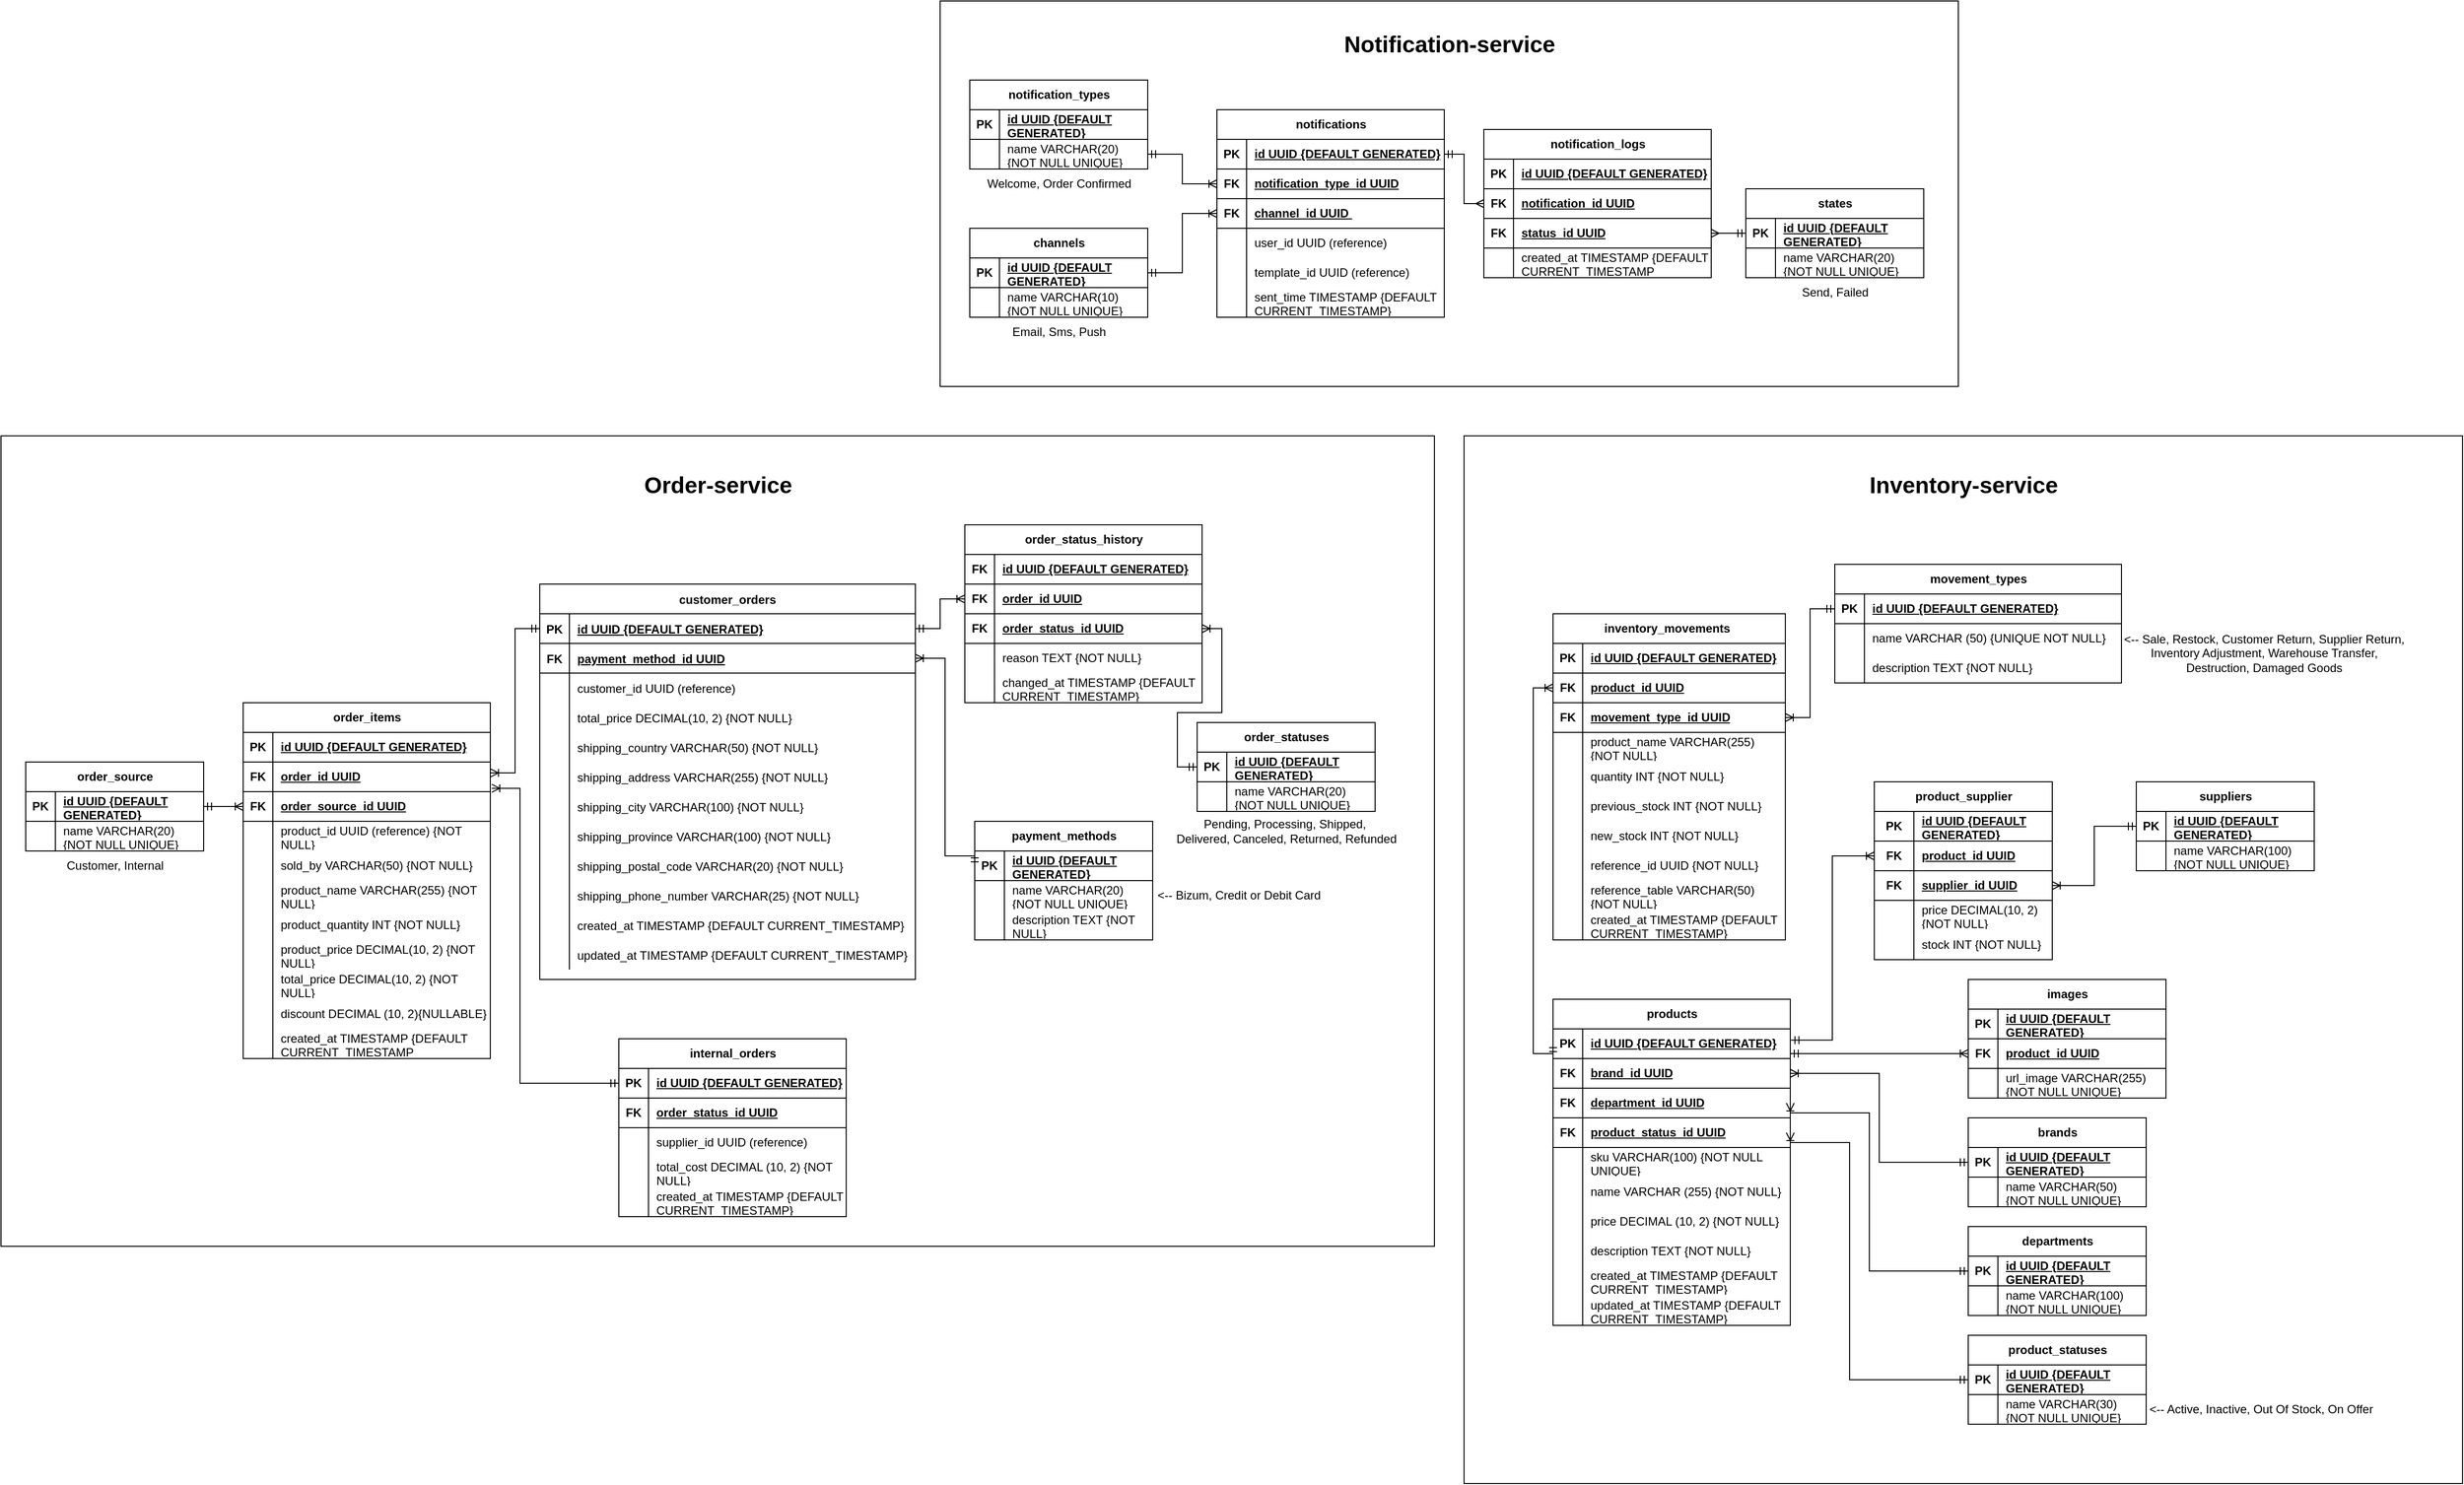<mxfile version="26.0.11">
  <diagram id="R2lEEEUBdFMjLlhIrx00" name="Page-1">
    <mxGraphModel dx="2359" dy="1919" grid="1" gridSize="10" guides="1" tooltips="1" connect="1" arrows="1" fold="1" page="1" pageScale="1" pageWidth="850" pageHeight="1100" math="0" shadow="0" extFonts="Permanent Marker^https://fonts.googleapis.com/css?family=Permanent+Marker">
      <root>
        <mxCell id="0" />
        <mxCell id="1" parent="0" />
        <mxCell id="nfTLX2_NTK1M93VNg7tp-531" value="" style="rounded=0;whiteSpace=wrap;html=1;" parent="1" vertex="1">
          <mxGeometry x="115" y="-740" width="1030" height="390" as="geometry" />
        </mxCell>
        <mxCell id="nfTLX2_NTK1M93VNg7tp-442" value="" style="rounded=0;whiteSpace=wrap;html=1;movable=1;resizable=1;rotatable=1;deletable=1;editable=1;locked=0;connectable=1;" parent="1" vertex="1">
          <mxGeometry x="-835" y="-300" width="1450" height="820" as="geometry" />
        </mxCell>
        <mxCell id="C-vyLk0tnHw3VtMMgP7b-2" value="customer_orders" style="shape=table;startSize=30;container=1;collapsible=1;childLayout=tableLayout;fixedRows=1;rowLines=0;fontStyle=1;align=center;resizeLast=1;" parent="1" vertex="1">
          <mxGeometry x="-290" y="-150" width="380" height="400" as="geometry" />
        </mxCell>
        <mxCell id="C-vyLk0tnHw3VtMMgP7b-3" value="" style="shape=partialRectangle;collapsible=0;dropTarget=0;pointerEvents=0;fillColor=none;points=[[0,0.5],[1,0.5]];portConstraint=eastwest;top=0;left=0;right=0;bottom=1;" parent="C-vyLk0tnHw3VtMMgP7b-2" vertex="1">
          <mxGeometry y="30" width="380" height="30" as="geometry" />
        </mxCell>
        <mxCell id="C-vyLk0tnHw3VtMMgP7b-4" value="PK" style="shape=partialRectangle;overflow=hidden;connectable=0;fillColor=none;top=0;left=0;bottom=0;right=0;fontStyle=1;" parent="C-vyLk0tnHw3VtMMgP7b-3" vertex="1">
          <mxGeometry width="30" height="30" as="geometry">
            <mxRectangle width="30" height="30" as="alternateBounds" />
          </mxGeometry>
        </mxCell>
        <mxCell id="C-vyLk0tnHw3VtMMgP7b-5" value="id UUID {DEFAULT GENERATED}" style="shape=partialRectangle;overflow=hidden;connectable=0;fillColor=none;top=0;left=0;bottom=0;right=0;align=left;spacingLeft=6;fontStyle=5;" parent="C-vyLk0tnHw3VtMMgP7b-3" vertex="1">
          <mxGeometry x="30" width="350" height="30" as="geometry">
            <mxRectangle width="350" height="30" as="alternateBounds" />
          </mxGeometry>
        </mxCell>
        <mxCell id="nfTLX2_NTK1M93VNg7tp-405" style="shape=partialRectangle;collapsible=0;dropTarget=0;pointerEvents=0;fillColor=none;points=[[0,0.5],[1,0.5]];portConstraint=eastwest;top=0;left=0;right=0;bottom=1;" parent="C-vyLk0tnHw3VtMMgP7b-2" vertex="1">
          <mxGeometry y="60" width="380" height="30" as="geometry" />
        </mxCell>
        <mxCell id="nfTLX2_NTK1M93VNg7tp-406" value="FK" style="shape=partialRectangle;overflow=hidden;connectable=0;fillColor=none;top=0;left=0;bottom=0;right=0;fontStyle=1;" parent="nfTLX2_NTK1M93VNg7tp-405" vertex="1">
          <mxGeometry width="30" height="30" as="geometry">
            <mxRectangle width="30" height="30" as="alternateBounds" />
          </mxGeometry>
        </mxCell>
        <mxCell id="nfTLX2_NTK1M93VNg7tp-407" value="payment_method_id UUID" style="shape=partialRectangle;overflow=hidden;connectable=0;fillColor=none;top=0;left=0;bottom=0;right=0;align=left;spacingLeft=6;fontStyle=5;" parent="nfTLX2_NTK1M93VNg7tp-405" vertex="1">
          <mxGeometry x="30" width="350" height="30" as="geometry">
            <mxRectangle width="350" height="30" as="alternateBounds" />
          </mxGeometry>
        </mxCell>
        <mxCell id="C-vyLk0tnHw3VtMMgP7b-6" value="" style="shape=partialRectangle;collapsible=0;dropTarget=0;pointerEvents=0;fillColor=none;points=[[0,0.5],[1,0.5]];portConstraint=eastwest;top=0;left=0;right=0;bottom=0;" parent="C-vyLk0tnHw3VtMMgP7b-2" vertex="1">
          <mxGeometry y="90" width="380" height="30" as="geometry" />
        </mxCell>
        <mxCell id="C-vyLk0tnHw3VtMMgP7b-7" value="" style="shape=partialRectangle;overflow=hidden;connectable=0;fillColor=none;top=0;left=0;bottom=0;right=0;" parent="C-vyLk0tnHw3VtMMgP7b-6" vertex="1">
          <mxGeometry width="30" height="30" as="geometry">
            <mxRectangle width="30" height="30" as="alternateBounds" />
          </mxGeometry>
        </mxCell>
        <mxCell id="C-vyLk0tnHw3VtMMgP7b-8" value="customer_id UUID (reference)" style="shape=partialRectangle;overflow=hidden;connectable=0;fillColor=none;top=0;left=0;bottom=0;right=0;align=left;spacingLeft=6;" parent="C-vyLk0tnHw3VtMMgP7b-6" vertex="1">
          <mxGeometry x="30" width="350" height="30" as="geometry">
            <mxRectangle width="350" height="30" as="alternateBounds" />
          </mxGeometry>
        </mxCell>
        <mxCell id="nfTLX2_NTK1M93VNg7tp-272" style="shape=partialRectangle;collapsible=0;dropTarget=0;pointerEvents=0;fillColor=none;points=[[0,0.5],[1,0.5]];portConstraint=eastwest;top=0;left=0;right=0;bottom=0;" parent="C-vyLk0tnHw3VtMMgP7b-2" vertex="1">
          <mxGeometry y="120" width="380" height="30" as="geometry" />
        </mxCell>
        <mxCell id="nfTLX2_NTK1M93VNg7tp-273" style="shape=partialRectangle;overflow=hidden;connectable=0;fillColor=none;top=0;left=0;bottom=0;right=0;" parent="nfTLX2_NTK1M93VNg7tp-272" vertex="1">
          <mxGeometry width="30" height="30" as="geometry">
            <mxRectangle width="30" height="30" as="alternateBounds" />
          </mxGeometry>
        </mxCell>
        <mxCell id="nfTLX2_NTK1M93VNg7tp-274" value="total_price DECIMAL(10, 2) {NOT NULL}" style="shape=partialRectangle;overflow=hidden;connectable=0;fillColor=none;top=0;left=0;bottom=0;right=0;align=left;spacingLeft=6;" parent="nfTLX2_NTK1M93VNg7tp-272" vertex="1">
          <mxGeometry x="30" width="350" height="30" as="geometry">
            <mxRectangle width="350" height="30" as="alternateBounds" />
          </mxGeometry>
        </mxCell>
        <mxCell id="nfTLX2_NTK1M93VNg7tp-392" style="shape=partialRectangle;collapsible=0;dropTarget=0;pointerEvents=0;fillColor=none;points=[[0,0.5],[1,0.5]];portConstraint=eastwest;top=0;left=0;right=0;bottom=0;" parent="C-vyLk0tnHw3VtMMgP7b-2" vertex="1">
          <mxGeometry y="150" width="380" height="30" as="geometry" />
        </mxCell>
        <mxCell id="nfTLX2_NTK1M93VNg7tp-393" style="shape=partialRectangle;overflow=hidden;connectable=0;fillColor=none;top=0;left=0;bottom=0;right=0;" parent="nfTLX2_NTK1M93VNg7tp-392" vertex="1">
          <mxGeometry width="30" height="30" as="geometry">
            <mxRectangle width="30" height="30" as="alternateBounds" />
          </mxGeometry>
        </mxCell>
        <mxCell id="nfTLX2_NTK1M93VNg7tp-394" value="shipping_country VARCHAR(50) {NOT NULL}" style="shape=partialRectangle;overflow=hidden;connectable=0;fillColor=none;top=0;left=0;bottom=0;right=0;align=left;spacingLeft=6;" parent="nfTLX2_NTK1M93VNg7tp-392" vertex="1">
          <mxGeometry x="30" width="350" height="30" as="geometry">
            <mxRectangle width="350" height="30" as="alternateBounds" />
          </mxGeometry>
        </mxCell>
        <mxCell id="nfTLX2_NTK1M93VNg7tp-389" style="shape=partialRectangle;collapsible=0;dropTarget=0;pointerEvents=0;fillColor=none;points=[[0,0.5],[1,0.5]];portConstraint=eastwest;top=0;left=0;right=0;bottom=0;" parent="C-vyLk0tnHw3VtMMgP7b-2" vertex="1">
          <mxGeometry y="180" width="380" height="30" as="geometry" />
        </mxCell>
        <mxCell id="nfTLX2_NTK1M93VNg7tp-390" style="shape=partialRectangle;overflow=hidden;connectable=0;fillColor=none;top=0;left=0;bottom=0;right=0;" parent="nfTLX2_NTK1M93VNg7tp-389" vertex="1">
          <mxGeometry width="30" height="30" as="geometry">
            <mxRectangle width="30" height="30" as="alternateBounds" />
          </mxGeometry>
        </mxCell>
        <mxCell id="nfTLX2_NTK1M93VNg7tp-391" value="shipping_address VARCHAR(255) {NOT NULL}" style="shape=partialRectangle;overflow=hidden;connectable=0;fillColor=none;top=0;left=0;bottom=0;right=0;align=left;spacingLeft=6;" parent="nfTLX2_NTK1M93VNg7tp-389" vertex="1">
          <mxGeometry x="30" width="350" height="30" as="geometry">
            <mxRectangle width="350" height="30" as="alternateBounds" />
          </mxGeometry>
        </mxCell>
        <mxCell id="nfTLX2_NTK1M93VNg7tp-386" style="shape=partialRectangle;collapsible=0;dropTarget=0;pointerEvents=0;fillColor=none;points=[[0,0.5],[1,0.5]];portConstraint=eastwest;top=0;left=0;right=0;bottom=0;" parent="C-vyLk0tnHw3VtMMgP7b-2" vertex="1">
          <mxGeometry y="210" width="380" height="30" as="geometry" />
        </mxCell>
        <mxCell id="nfTLX2_NTK1M93VNg7tp-387" style="shape=partialRectangle;overflow=hidden;connectable=0;fillColor=none;top=0;left=0;bottom=0;right=0;" parent="nfTLX2_NTK1M93VNg7tp-386" vertex="1">
          <mxGeometry width="30" height="30" as="geometry">
            <mxRectangle width="30" height="30" as="alternateBounds" />
          </mxGeometry>
        </mxCell>
        <mxCell id="nfTLX2_NTK1M93VNg7tp-388" value="shipping_city VARCHAR(100) {NOT NULL}" style="shape=partialRectangle;overflow=hidden;connectable=0;fillColor=none;top=0;left=0;bottom=0;right=0;align=left;spacingLeft=6;" parent="nfTLX2_NTK1M93VNg7tp-386" vertex="1">
          <mxGeometry x="30" width="350" height="30" as="geometry">
            <mxRectangle width="350" height="30" as="alternateBounds" />
          </mxGeometry>
        </mxCell>
        <mxCell id="nfTLX2_NTK1M93VNg7tp-383" style="shape=partialRectangle;collapsible=0;dropTarget=0;pointerEvents=0;fillColor=none;points=[[0,0.5],[1,0.5]];portConstraint=eastwest;top=0;left=0;right=0;bottom=0;" parent="C-vyLk0tnHw3VtMMgP7b-2" vertex="1">
          <mxGeometry y="240" width="380" height="30" as="geometry" />
        </mxCell>
        <mxCell id="nfTLX2_NTK1M93VNg7tp-384" style="shape=partialRectangle;overflow=hidden;connectable=0;fillColor=none;top=0;left=0;bottom=0;right=0;" parent="nfTLX2_NTK1M93VNg7tp-383" vertex="1">
          <mxGeometry width="30" height="30" as="geometry">
            <mxRectangle width="30" height="30" as="alternateBounds" />
          </mxGeometry>
        </mxCell>
        <mxCell id="nfTLX2_NTK1M93VNg7tp-385" value="shipping_province VARCHAR(100) {NOT NULL}" style="shape=partialRectangle;overflow=hidden;connectable=0;fillColor=none;top=0;left=0;bottom=0;right=0;align=left;spacingLeft=6;" parent="nfTLX2_NTK1M93VNg7tp-383" vertex="1">
          <mxGeometry x="30" width="350" height="30" as="geometry">
            <mxRectangle width="350" height="30" as="alternateBounds" />
          </mxGeometry>
        </mxCell>
        <mxCell id="nfTLX2_NTK1M93VNg7tp-398" style="shape=partialRectangle;collapsible=0;dropTarget=0;pointerEvents=0;fillColor=none;points=[[0,0.5],[1,0.5]];portConstraint=eastwest;top=0;left=0;right=0;bottom=0;" parent="C-vyLk0tnHw3VtMMgP7b-2" vertex="1">
          <mxGeometry y="270" width="380" height="30" as="geometry" />
        </mxCell>
        <mxCell id="nfTLX2_NTK1M93VNg7tp-399" style="shape=partialRectangle;overflow=hidden;connectable=0;fillColor=none;top=0;left=0;bottom=0;right=0;" parent="nfTLX2_NTK1M93VNg7tp-398" vertex="1">
          <mxGeometry width="30" height="30" as="geometry">
            <mxRectangle width="30" height="30" as="alternateBounds" />
          </mxGeometry>
        </mxCell>
        <mxCell id="nfTLX2_NTK1M93VNg7tp-400" value="shipping_postal_code VARCHAR(20) {NOT NULL}" style="shape=partialRectangle;overflow=hidden;connectable=0;fillColor=none;top=0;left=0;bottom=0;right=0;align=left;spacingLeft=6;" parent="nfTLX2_NTK1M93VNg7tp-398" vertex="1">
          <mxGeometry x="30" width="350" height="30" as="geometry">
            <mxRectangle width="350" height="30" as="alternateBounds" />
          </mxGeometry>
        </mxCell>
        <mxCell id="nfTLX2_NTK1M93VNg7tp-395" style="shape=partialRectangle;collapsible=0;dropTarget=0;pointerEvents=0;fillColor=none;points=[[0,0.5],[1,0.5]];portConstraint=eastwest;top=0;left=0;right=0;bottom=0;" parent="C-vyLk0tnHw3VtMMgP7b-2" vertex="1">
          <mxGeometry y="300" width="380" height="30" as="geometry" />
        </mxCell>
        <mxCell id="nfTLX2_NTK1M93VNg7tp-396" style="shape=partialRectangle;overflow=hidden;connectable=0;fillColor=none;top=0;left=0;bottom=0;right=0;" parent="nfTLX2_NTK1M93VNg7tp-395" vertex="1">
          <mxGeometry width="30" height="30" as="geometry">
            <mxRectangle width="30" height="30" as="alternateBounds" />
          </mxGeometry>
        </mxCell>
        <mxCell id="nfTLX2_NTK1M93VNg7tp-397" value="shipping_phone_number VARCHAR(25) {NOT NULL}" style="shape=partialRectangle;overflow=hidden;connectable=0;fillColor=none;top=0;left=0;bottom=0;right=0;align=left;spacingLeft=6;" parent="nfTLX2_NTK1M93VNg7tp-395" vertex="1">
          <mxGeometry x="30" width="350" height="30" as="geometry">
            <mxRectangle width="350" height="30" as="alternateBounds" />
          </mxGeometry>
        </mxCell>
        <mxCell id="nfTLX2_NTK1M93VNg7tp-269" style="shape=partialRectangle;collapsible=0;dropTarget=0;pointerEvents=0;fillColor=none;points=[[0,0.5],[1,0.5]];portConstraint=eastwest;top=0;left=0;right=0;bottom=0;" parent="C-vyLk0tnHw3VtMMgP7b-2" vertex="1">
          <mxGeometry y="330" width="380" height="30" as="geometry" />
        </mxCell>
        <mxCell id="nfTLX2_NTK1M93VNg7tp-270" style="shape=partialRectangle;overflow=hidden;connectable=0;fillColor=none;top=0;left=0;bottom=0;right=0;" parent="nfTLX2_NTK1M93VNg7tp-269" vertex="1">
          <mxGeometry width="30" height="30" as="geometry">
            <mxRectangle width="30" height="30" as="alternateBounds" />
          </mxGeometry>
        </mxCell>
        <mxCell id="nfTLX2_NTK1M93VNg7tp-271" value="created_at TIMESTAMP {DEFAULT CURRENT_TIMESTAMP}" style="shape=partialRectangle;overflow=hidden;connectable=0;fillColor=none;top=0;left=0;bottom=0;right=0;align=left;spacingLeft=6;" parent="nfTLX2_NTK1M93VNg7tp-269" vertex="1">
          <mxGeometry x="30" width="350" height="30" as="geometry">
            <mxRectangle width="350" height="30" as="alternateBounds" />
          </mxGeometry>
        </mxCell>
        <mxCell id="nfTLX2_NTK1M93VNg7tp-401" style="shape=partialRectangle;collapsible=0;dropTarget=0;pointerEvents=0;fillColor=none;points=[[0,0.5],[1,0.5]];portConstraint=eastwest;top=0;left=0;right=0;bottom=0;" parent="C-vyLk0tnHw3VtMMgP7b-2" vertex="1">
          <mxGeometry y="360" width="380" height="30" as="geometry" />
        </mxCell>
        <mxCell id="nfTLX2_NTK1M93VNg7tp-402" style="shape=partialRectangle;overflow=hidden;connectable=0;fillColor=none;top=0;left=0;bottom=0;right=0;" parent="nfTLX2_NTK1M93VNg7tp-401" vertex="1">
          <mxGeometry width="30" height="30" as="geometry">
            <mxRectangle width="30" height="30" as="alternateBounds" />
          </mxGeometry>
        </mxCell>
        <mxCell id="nfTLX2_NTK1M93VNg7tp-403" value="updated_at TIMESTAMP {DEFAULT CURRENT_TIMESTAMP}" style="shape=partialRectangle;overflow=hidden;connectable=0;fillColor=none;top=0;left=0;bottom=0;right=0;align=left;spacingLeft=6;" parent="nfTLX2_NTK1M93VNg7tp-401" vertex="1">
          <mxGeometry x="30" width="350" height="30" as="geometry">
            <mxRectangle width="350" height="30" as="alternateBounds" />
          </mxGeometry>
        </mxCell>
        <mxCell id="nfTLX2_NTK1M93VNg7tp-167" value="order_statuses" style="shape=table;startSize=30;container=1;collapsible=1;childLayout=tableLayout;fixedRows=1;rowLines=0;fontStyle=1;align=center;resizeLast=1;html=1;" parent="1" vertex="1">
          <mxGeometry x="375" y="-10" width="180" height="90" as="geometry" />
        </mxCell>
        <mxCell id="nfTLX2_NTK1M93VNg7tp-168" value="" style="shape=tableRow;horizontal=0;startSize=0;swimlaneHead=0;swimlaneBody=0;fillColor=none;collapsible=0;dropTarget=0;points=[[0,0.5],[1,0.5]];portConstraint=eastwest;top=0;left=0;right=0;bottom=1;" parent="nfTLX2_NTK1M93VNg7tp-167" vertex="1">
          <mxGeometry y="30" width="180" height="30" as="geometry" />
        </mxCell>
        <mxCell id="nfTLX2_NTK1M93VNg7tp-169" value="PK" style="shape=partialRectangle;connectable=0;fillColor=none;top=0;left=0;bottom=0;right=0;fontStyle=1;overflow=hidden;whiteSpace=wrap;html=1;" parent="nfTLX2_NTK1M93VNg7tp-168" vertex="1">
          <mxGeometry width="30" height="30" as="geometry">
            <mxRectangle width="30" height="30" as="alternateBounds" />
          </mxGeometry>
        </mxCell>
        <mxCell id="nfTLX2_NTK1M93VNg7tp-170" value="id UUID {DEFAULT GENERATED}" style="shape=partialRectangle;connectable=0;fillColor=none;top=0;left=0;bottom=0;right=0;align=left;spacingLeft=6;fontStyle=5;overflow=hidden;whiteSpace=wrap;html=1;" parent="nfTLX2_NTK1M93VNg7tp-168" vertex="1">
          <mxGeometry x="30" width="150" height="30" as="geometry">
            <mxRectangle width="150" height="30" as="alternateBounds" />
          </mxGeometry>
        </mxCell>
        <mxCell id="nfTLX2_NTK1M93VNg7tp-171" value="" style="shape=tableRow;horizontal=0;startSize=0;swimlaneHead=0;swimlaneBody=0;fillColor=none;collapsible=0;dropTarget=0;points=[[0,0.5],[1,0.5]];portConstraint=eastwest;top=0;left=0;right=0;bottom=0;" parent="nfTLX2_NTK1M93VNg7tp-167" vertex="1">
          <mxGeometry y="60" width="180" height="30" as="geometry" />
        </mxCell>
        <mxCell id="nfTLX2_NTK1M93VNg7tp-172" value="" style="shape=partialRectangle;connectable=0;fillColor=none;top=0;left=0;bottom=0;right=0;editable=1;overflow=hidden;whiteSpace=wrap;html=1;" parent="nfTLX2_NTK1M93VNg7tp-171" vertex="1">
          <mxGeometry width="30" height="30" as="geometry">
            <mxRectangle width="30" height="30" as="alternateBounds" />
          </mxGeometry>
        </mxCell>
        <mxCell id="nfTLX2_NTK1M93VNg7tp-173" value="name VARCHAR(20) {NOT NULL UNIQUE}" style="shape=partialRectangle;connectable=0;fillColor=none;top=0;left=0;bottom=0;right=0;align=left;spacingLeft=6;overflow=hidden;whiteSpace=wrap;html=1;" parent="nfTLX2_NTK1M93VNg7tp-171" vertex="1">
          <mxGeometry x="30" width="150" height="30" as="geometry">
            <mxRectangle width="150" height="30" as="alternateBounds" />
          </mxGeometry>
        </mxCell>
        <mxCell id="nfTLX2_NTK1M93VNg7tp-180" value="&lt;div&gt;Pending, P&lt;span style=&quot;background-color: transparent; color: light-dark(rgb(0, 0, 0), rgb(255, 255, 255));&quot;&gt;rocessing, S&lt;/span&gt;&lt;span style=&quot;background-color: transparent; color: light-dark(rgb(0, 0, 0), rgb(255, 255, 255));&quot;&gt;hipped,&amp;nbsp;&lt;/span&gt;&lt;/div&gt;&lt;div&gt;&lt;span style=&quot;background-color: transparent; color: light-dark(rgb(0, 0, 0), rgb(255, 255, 255));&quot;&gt;Delivered, C&lt;/span&gt;&lt;span style=&quot;background-color: transparent; color: light-dark(rgb(0, 0, 0), rgb(255, 255, 255));&quot;&gt;anceled, R&lt;/span&gt;&lt;span style=&quot;background-color: transparent; color: light-dark(rgb(0, 0, 0), rgb(255, 255, 255));&quot;&gt;eturned, R&lt;/span&gt;&lt;span style=&quot;background-color: transparent; color: light-dark(rgb(0, 0, 0), rgb(255, 255, 255));&quot;&gt;efunded&lt;/span&gt;&lt;/div&gt;" style="text;html=1;align=center;verticalAlign=middle;resizable=0;points=[];autosize=1;strokeColor=none;fillColor=none;" parent="1" vertex="1">
          <mxGeometry x="340" y="80" width="250" height="40" as="geometry" />
        </mxCell>
        <mxCell id="nfTLX2_NTK1M93VNg7tp-209" value="" style="rounded=0;whiteSpace=wrap;html=1;glass=0;shadow=0;movable=1;resizable=1;rotatable=1;deletable=1;editable=1;locked=0;connectable=1;" parent="1" vertex="1">
          <mxGeometry x="645" y="-300" width="1010" height="1060" as="geometry" />
        </mxCell>
        <mxCell id="nfTLX2_NTK1M93VNg7tp-49" value="brands" style="shape=table;startSize=30;container=1;collapsible=1;childLayout=tableLayout;fixedRows=1;rowLines=0;fontStyle=1;align=center;resizeLast=1;html=1;" parent="1" vertex="1">
          <mxGeometry x="1155" y="390" width="180" height="90" as="geometry" />
        </mxCell>
        <mxCell id="nfTLX2_NTK1M93VNg7tp-50" value="" style="shape=tableRow;horizontal=0;startSize=0;swimlaneHead=0;swimlaneBody=0;fillColor=none;collapsible=0;dropTarget=0;points=[[0,0.5],[1,0.5]];portConstraint=eastwest;top=0;left=0;right=0;bottom=1;" parent="nfTLX2_NTK1M93VNg7tp-49" vertex="1">
          <mxGeometry y="30" width="180" height="30" as="geometry" />
        </mxCell>
        <mxCell id="nfTLX2_NTK1M93VNg7tp-51" value="PK" style="shape=partialRectangle;connectable=0;fillColor=none;top=0;left=0;bottom=0;right=0;fontStyle=1;overflow=hidden;whiteSpace=wrap;html=1;" parent="nfTLX2_NTK1M93VNg7tp-50" vertex="1">
          <mxGeometry width="30" height="30" as="geometry">
            <mxRectangle width="30" height="30" as="alternateBounds" />
          </mxGeometry>
        </mxCell>
        <mxCell id="nfTLX2_NTK1M93VNg7tp-52" value="id UUID {DEFAULT GENERATED}" style="shape=partialRectangle;connectable=0;fillColor=none;top=0;left=0;bottom=0;right=0;align=left;spacingLeft=6;fontStyle=5;overflow=hidden;whiteSpace=wrap;html=1;" parent="nfTLX2_NTK1M93VNg7tp-50" vertex="1">
          <mxGeometry x="30" width="150" height="30" as="geometry">
            <mxRectangle width="150" height="30" as="alternateBounds" />
          </mxGeometry>
        </mxCell>
        <mxCell id="nfTLX2_NTK1M93VNg7tp-53" value="" style="shape=tableRow;horizontal=0;startSize=0;swimlaneHead=0;swimlaneBody=0;fillColor=none;collapsible=0;dropTarget=0;points=[[0,0.5],[1,0.5]];portConstraint=eastwest;top=0;left=0;right=0;bottom=0;" parent="nfTLX2_NTK1M93VNg7tp-49" vertex="1">
          <mxGeometry y="60" width="180" height="30" as="geometry" />
        </mxCell>
        <mxCell id="nfTLX2_NTK1M93VNg7tp-54" value="" style="shape=partialRectangle;connectable=0;fillColor=none;top=0;left=0;bottom=0;right=0;editable=1;overflow=hidden;whiteSpace=wrap;html=1;" parent="nfTLX2_NTK1M93VNg7tp-53" vertex="1">
          <mxGeometry width="30" height="30" as="geometry">
            <mxRectangle width="30" height="30" as="alternateBounds" />
          </mxGeometry>
        </mxCell>
        <mxCell id="nfTLX2_NTK1M93VNg7tp-55" value="name VARCHAR(50) {NOT NULL UNIQUE}" style="shape=partialRectangle;connectable=0;fillColor=none;top=0;left=0;bottom=0;right=0;align=left;spacingLeft=6;overflow=hidden;whiteSpace=wrap;html=1;" parent="nfTLX2_NTK1M93VNg7tp-53" vertex="1">
          <mxGeometry x="30" width="150" height="30" as="geometry">
            <mxRectangle width="150" height="30" as="alternateBounds" />
          </mxGeometry>
        </mxCell>
        <mxCell id="nfTLX2_NTK1M93VNg7tp-62" value="images" style="shape=table;startSize=30;container=1;collapsible=1;childLayout=tableLayout;fixedRows=1;rowLines=0;fontStyle=1;align=center;resizeLast=1;html=1;" parent="1" vertex="1">
          <mxGeometry x="1155" y="250" width="200" height="120" as="geometry" />
        </mxCell>
        <mxCell id="nfTLX2_NTK1M93VNg7tp-63" value="" style="shape=tableRow;horizontal=0;startSize=0;swimlaneHead=0;swimlaneBody=0;fillColor=none;collapsible=0;dropTarget=0;points=[[0,0.5],[1,0.5]];portConstraint=eastwest;top=0;left=0;right=0;bottom=1;" parent="nfTLX2_NTK1M93VNg7tp-62" vertex="1">
          <mxGeometry y="30" width="200" height="30" as="geometry" />
        </mxCell>
        <mxCell id="nfTLX2_NTK1M93VNg7tp-64" value="PK" style="shape=partialRectangle;connectable=0;fillColor=none;top=0;left=0;bottom=0;right=0;fontStyle=1;overflow=hidden;whiteSpace=wrap;html=1;" parent="nfTLX2_NTK1M93VNg7tp-63" vertex="1">
          <mxGeometry width="30" height="30" as="geometry">
            <mxRectangle width="30" height="30" as="alternateBounds" />
          </mxGeometry>
        </mxCell>
        <mxCell id="nfTLX2_NTK1M93VNg7tp-65" value="id&amp;nbsp;UUID {DEFAULT GENERATED}" style="shape=partialRectangle;connectable=0;fillColor=none;top=0;left=0;bottom=0;right=0;align=left;spacingLeft=6;fontStyle=5;overflow=hidden;whiteSpace=wrap;html=1;" parent="nfTLX2_NTK1M93VNg7tp-63" vertex="1">
          <mxGeometry x="30" width="170" height="30" as="geometry">
            <mxRectangle width="170" height="30" as="alternateBounds" />
          </mxGeometry>
        </mxCell>
        <mxCell id="nfTLX2_NTK1M93VNg7tp-77" style="shape=tableRow;horizontal=0;startSize=0;swimlaneHead=0;swimlaneBody=0;fillColor=none;collapsible=0;dropTarget=0;points=[[0,0.5],[1,0.5]];portConstraint=eastwest;top=0;left=0;right=0;bottom=1;" parent="nfTLX2_NTK1M93VNg7tp-62" vertex="1">
          <mxGeometry y="60" width="200" height="30" as="geometry" />
        </mxCell>
        <mxCell id="nfTLX2_NTK1M93VNg7tp-78" value="FK" style="shape=partialRectangle;connectable=0;fillColor=none;top=0;left=0;bottom=0;right=0;fontStyle=1;overflow=hidden;whiteSpace=wrap;html=1;" parent="nfTLX2_NTK1M93VNg7tp-77" vertex="1">
          <mxGeometry width="30" height="30" as="geometry">
            <mxRectangle width="30" height="30" as="alternateBounds" />
          </mxGeometry>
        </mxCell>
        <mxCell id="nfTLX2_NTK1M93VNg7tp-79" value="product_id UUID" style="shape=partialRectangle;connectable=0;fillColor=none;top=0;left=0;bottom=0;right=0;align=left;spacingLeft=6;fontStyle=5;overflow=hidden;whiteSpace=wrap;html=1;" parent="nfTLX2_NTK1M93VNg7tp-77" vertex="1">
          <mxGeometry x="30" width="170" height="30" as="geometry">
            <mxRectangle width="170" height="30" as="alternateBounds" />
          </mxGeometry>
        </mxCell>
        <mxCell id="nfTLX2_NTK1M93VNg7tp-66" value="" style="shape=tableRow;horizontal=0;startSize=0;swimlaneHead=0;swimlaneBody=0;fillColor=none;collapsible=0;dropTarget=0;points=[[0,0.5],[1,0.5]];portConstraint=eastwest;top=0;left=0;right=0;bottom=0;" parent="nfTLX2_NTK1M93VNg7tp-62" vertex="1">
          <mxGeometry y="90" width="200" height="30" as="geometry" />
        </mxCell>
        <mxCell id="nfTLX2_NTK1M93VNg7tp-67" value="" style="shape=partialRectangle;connectable=0;fillColor=none;top=0;left=0;bottom=0;right=0;editable=1;overflow=hidden;whiteSpace=wrap;html=1;" parent="nfTLX2_NTK1M93VNg7tp-66" vertex="1">
          <mxGeometry width="30" height="30" as="geometry">
            <mxRectangle width="30" height="30" as="alternateBounds" />
          </mxGeometry>
        </mxCell>
        <mxCell id="nfTLX2_NTK1M93VNg7tp-68" value="url_image VARCHAR(255) {NOT NULL UNIQUE}" style="shape=partialRectangle;connectable=0;fillColor=none;top=0;left=0;bottom=0;right=0;align=left;spacingLeft=6;overflow=hidden;whiteSpace=wrap;html=1;" parent="nfTLX2_NTK1M93VNg7tp-66" vertex="1">
          <mxGeometry x="30" width="170" height="30" as="geometry">
            <mxRectangle width="170" height="30" as="alternateBounds" />
          </mxGeometry>
        </mxCell>
        <mxCell id="nfTLX2_NTK1M93VNg7tp-75" style="edgeStyle=orthogonalEdgeStyle;rounded=0;orthogonalLoop=1;jettySize=auto;html=1;entryX=1;entryY=0.833;entryDx=0;entryDy=0;startArrow=ERoneToMany;startFill=0;endArrow=ERmandOne;endFill=0;exitX=0;exitY=0.5;exitDx=0;exitDy=0;entryPerimeter=0;" parent="1" source="nfTLX2_NTK1M93VNg7tp-77" target="nfTLX2_NTK1M93VNg7tp-4" edge="1">
          <mxGeometry relative="1" as="geometry" />
        </mxCell>
        <mxCell id="nfTLX2_NTK1M93VNg7tp-76" style="edgeStyle=orthogonalEdgeStyle;rounded=0;orthogonalLoop=1;jettySize=auto;html=1;endArrow=ERmandOne;endFill=0;startArrow=ERoneToMany;startFill=0;" parent="1" source="nfTLX2_NTK1M93VNg7tp-46" target="nfTLX2_NTK1M93VNg7tp-50" edge="1">
          <mxGeometry relative="1" as="geometry" />
        </mxCell>
        <mxCell id="nfTLX2_NTK1M93VNg7tp-80" value="departments" style="shape=table;startSize=30;container=1;collapsible=1;childLayout=tableLayout;fixedRows=1;rowLines=0;fontStyle=1;align=center;resizeLast=1;html=1;" parent="1" vertex="1">
          <mxGeometry x="1155" y="500" width="180" height="90" as="geometry" />
        </mxCell>
        <mxCell id="nfTLX2_NTK1M93VNg7tp-81" value="" style="shape=tableRow;horizontal=0;startSize=0;swimlaneHead=0;swimlaneBody=0;fillColor=none;collapsible=0;dropTarget=0;points=[[0,0.5],[1,0.5]];portConstraint=eastwest;top=0;left=0;right=0;bottom=1;" parent="nfTLX2_NTK1M93VNg7tp-80" vertex="1">
          <mxGeometry y="30" width="180" height="30" as="geometry" />
        </mxCell>
        <mxCell id="nfTLX2_NTK1M93VNg7tp-82" value="PK" style="shape=partialRectangle;connectable=0;fillColor=none;top=0;left=0;bottom=0;right=0;fontStyle=1;overflow=hidden;whiteSpace=wrap;html=1;" parent="nfTLX2_NTK1M93VNg7tp-81" vertex="1">
          <mxGeometry width="30" height="30" as="geometry">
            <mxRectangle width="30" height="30" as="alternateBounds" />
          </mxGeometry>
        </mxCell>
        <mxCell id="nfTLX2_NTK1M93VNg7tp-83" value="id UUID {DEFAULT GENERATED}" style="shape=partialRectangle;connectable=0;fillColor=none;top=0;left=0;bottom=0;right=0;align=left;spacingLeft=6;fontStyle=5;overflow=hidden;whiteSpace=wrap;html=1;" parent="nfTLX2_NTK1M93VNg7tp-81" vertex="1">
          <mxGeometry x="30" width="150" height="30" as="geometry">
            <mxRectangle width="150" height="30" as="alternateBounds" />
          </mxGeometry>
        </mxCell>
        <mxCell id="nfTLX2_NTK1M93VNg7tp-84" value="" style="shape=tableRow;horizontal=0;startSize=0;swimlaneHead=0;swimlaneBody=0;fillColor=none;collapsible=0;dropTarget=0;points=[[0,0.5],[1,0.5]];portConstraint=eastwest;top=0;left=0;right=0;bottom=0;" parent="nfTLX2_NTK1M93VNg7tp-80" vertex="1">
          <mxGeometry y="60" width="180" height="30" as="geometry" />
        </mxCell>
        <mxCell id="nfTLX2_NTK1M93VNg7tp-85" value="" style="shape=partialRectangle;connectable=0;fillColor=none;top=0;left=0;bottom=0;right=0;editable=1;overflow=hidden;whiteSpace=wrap;html=1;" parent="nfTLX2_NTK1M93VNg7tp-84" vertex="1">
          <mxGeometry width="30" height="30" as="geometry">
            <mxRectangle width="30" height="30" as="alternateBounds" />
          </mxGeometry>
        </mxCell>
        <mxCell id="nfTLX2_NTK1M93VNg7tp-86" value="name VARCHAR(100) {NOT NULL UNIQUE}" style="shape=partialRectangle;connectable=0;fillColor=none;top=0;left=0;bottom=0;right=0;align=left;spacingLeft=6;overflow=hidden;whiteSpace=wrap;html=1;" parent="nfTLX2_NTK1M93VNg7tp-84" vertex="1">
          <mxGeometry x="30" width="150" height="30" as="geometry">
            <mxRectangle width="150" height="30" as="alternateBounds" />
          </mxGeometry>
        </mxCell>
        <mxCell id="nfTLX2_NTK1M93VNg7tp-93" value="inventory_movements&lt;span style=&quot;white-space: pre;&quot;&gt;&#x9;&lt;/span&gt;" style="shape=table;startSize=30;container=1;collapsible=1;childLayout=tableLayout;fixedRows=1;rowLines=0;fontStyle=1;align=center;resizeLast=1;html=1;" parent="1" vertex="1">
          <mxGeometry x="735" y="-120" width="235" height="330" as="geometry" />
        </mxCell>
        <mxCell id="nfTLX2_NTK1M93VNg7tp-94" value="" style="shape=tableRow;horizontal=0;startSize=0;swimlaneHead=0;swimlaneBody=0;fillColor=none;collapsible=0;dropTarget=0;points=[[0,0.5],[1,0.5]];portConstraint=eastwest;top=0;left=0;right=0;bottom=1;" parent="nfTLX2_NTK1M93VNg7tp-93" vertex="1">
          <mxGeometry y="30" width="235" height="30" as="geometry" />
        </mxCell>
        <mxCell id="nfTLX2_NTK1M93VNg7tp-95" value="PK" style="shape=partialRectangle;connectable=0;fillColor=none;top=0;left=0;bottom=0;right=0;fontStyle=1;overflow=hidden;whiteSpace=wrap;html=1;" parent="nfTLX2_NTK1M93VNg7tp-94" vertex="1">
          <mxGeometry width="30" height="30" as="geometry">
            <mxRectangle width="30" height="30" as="alternateBounds" />
          </mxGeometry>
        </mxCell>
        <mxCell id="nfTLX2_NTK1M93VNg7tp-96" value="id UUID {DEFAULT GENERATED}" style="shape=partialRectangle;connectable=0;fillColor=none;top=0;left=0;bottom=0;right=0;align=left;spacingLeft=6;fontStyle=5;overflow=hidden;whiteSpace=wrap;html=1;" parent="nfTLX2_NTK1M93VNg7tp-94" vertex="1">
          <mxGeometry x="30" width="205" height="30" as="geometry">
            <mxRectangle width="205" height="30" as="alternateBounds" />
          </mxGeometry>
        </mxCell>
        <mxCell id="nfTLX2_NTK1M93VNg7tp-185" style="shape=tableRow;horizontal=0;startSize=0;swimlaneHead=0;swimlaneBody=0;fillColor=none;collapsible=0;dropTarget=0;points=[[0,0.5],[1,0.5]];portConstraint=eastwest;top=0;left=0;right=0;bottom=1;" parent="nfTLX2_NTK1M93VNg7tp-93" vertex="1">
          <mxGeometry y="60" width="235" height="30" as="geometry" />
        </mxCell>
        <mxCell id="nfTLX2_NTK1M93VNg7tp-186" value="FK" style="shape=partialRectangle;connectable=0;fillColor=none;top=0;left=0;bottom=0;right=0;fontStyle=1;overflow=hidden;whiteSpace=wrap;html=1;" parent="nfTLX2_NTK1M93VNg7tp-185" vertex="1">
          <mxGeometry width="30" height="30" as="geometry">
            <mxRectangle width="30" height="30" as="alternateBounds" />
          </mxGeometry>
        </mxCell>
        <mxCell id="nfTLX2_NTK1M93VNg7tp-187" value="product_id UUID" style="shape=partialRectangle;connectable=0;fillColor=none;top=0;left=0;bottom=0;right=0;align=left;spacingLeft=6;fontStyle=5;overflow=hidden;whiteSpace=wrap;html=1;" parent="nfTLX2_NTK1M93VNg7tp-185" vertex="1">
          <mxGeometry x="30" width="205" height="30" as="geometry">
            <mxRectangle width="205" height="30" as="alternateBounds" />
          </mxGeometry>
        </mxCell>
        <mxCell id="nfTLX2_NTK1M93VNg7tp-214" style="shape=tableRow;horizontal=0;startSize=0;swimlaneHead=0;swimlaneBody=0;fillColor=none;collapsible=0;dropTarget=0;points=[[0,0.5],[1,0.5]];portConstraint=eastwest;top=0;left=0;right=0;bottom=1;" parent="nfTLX2_NTK1M93VNg7tp-93" vertex="1">
          <mxGeometry y="90" width="235" height="30" as="geometry" />
        </mxCell>
        <mxCell id="nfTLX2_NTK1M93VNg7tp-215" value="FK" style="shape=partialRectangle;connectable=0;fillColor=none;top=0;left=0;bottom=0;right=0;fontStyle=1;overflow=hidden;whiteSpace=wrap;html=1;" parent="nfTLX2_NTK1M93VNg7tp-214" vertex="1">
          <mxGeometry width="30" height="30" as="geometry">
            <mxRectangle width="30" height="30" as="alternateBounds" />
          </mxGeometry>
        </mxCell>
        <mxCell id="nfTLX2_NTK1M93VNg7tp-216" value="movement_type_id UUID" style="shape=partialRectangle;connectable=0;fillColor=none;top=0;left=0;bottom=0;right=0;align=left;spacingLeft=6;fontStyle=5;overflow=hidden;whiteSpace=wrap;html=1;" parent="nfTLX2_NTK1M93VNg7tp-214" vertex="1">
          <mxGeometry x="30" width="205" height="30" as="geometry">
            <mxRectangle width="205" height="30" as="alternateBounds" />
          </mxGeometry>
        </mxCell>
        <mxCell id="nfTLX2_NTK1M93VNg7tp-100" value="" style="shape=tableRow;horizontal=0;startSize=0;swimlaneHead=0;swimlaneBody=0;fillColor=none;collapsible=0;dropTarget=0;points=[[0,0.5],[1,0.5]];portConstraint=eastwest;top=0;left=0;right=0;bottom=0;" parent="nfTLX2_NTK1M93VNg7tp-93" vertex="1">
          <mxGeometry y="120" width="235" height="30" as="geometry" />
        </mxCell>
        <mxCell id="nfTLX2_NTK1M93VNg7tp-101" value="" style="shape=partialRectangle;connectable=0;fillColor=none;top=0;left=0;bottom=0;right=0;editable=1;overflow=hidden;whiteSpace=wrap;html=1;" parent="nfTLX2_NTK1M93VNg7tp-100" vertex="1">
          <mxGeometry width="30" height="30" as="geometry">
            <mxRectangle width="30" height="30" as="alternateBounds" />
          </mxGeometry>
        </mxCell>
        <mxCell id="nfTLX2_NTK1M93VNg7tp-102" value="product_name VARCHAR(255) {NOT NULL}" style="shape=partialRectangle;connectable=0;fillColor=none;top=0;left=0;bottom=0;right=0;align=left;spacingLeft=6;overflow=hidden;whiteSpace=wrap;html=1;" parent="nfTLX2_NTK1M93VNg7tp-100" vertex="1">
          <mxGeometry x="30" width="205" height="30" as="geometry">
            <mxRectangle width="205" height="30" as="alternateBounds" />
          </mxGeometry>
        </mxCell>
        <mxCell id="nfTLX2_NTK1M93VNg7tp-103" value="" style="shape=tableRow;horizontal=0;startSize=0;swimlaneHead=0;swimlaneBody=0;fillColor=none;collapsible=0;dropTarget=0;points=[[0,0.5],[1,0.5]];portConstraint=eastwest;top=0;left=0;right=0;bottom=0;" parent="nfTLX2_NTK1M93VNg7tp-93" vertex="1">
          <mxGeometry y="150" width="235" height="30" as="geometry" />
        </mxCell>
        <mxCell id="nfTLX2_NTK1M93VNg7tp-104" value="" style="shape=partialRectangle;connectable=0;fillColor=none;top=0;left=0;bottom=0;right=0;editable=1;overflow=hidden;whiteSpace=wrap;html=1;" parent="nfTLX2_NTK1M93VNg7tp-103" vertex="1">
          <mxGeometry width="30" height="30" as="geometry">
            <mxRectangle width="30" height="30" as="alternateBounds" />
          </mxGeometry>
        </mxCell>
        <mxCell id="nfTLX2_NTK1M93VNg7tp-105" value="quantity INT {NOT NULL}" style="shape=partialRectangle;connectable=0;fillColor=none;top=0;left=0;bottom=0;right=0;align=left;spacingLeft=6;overflow=hidden;whiteSpace=wrap;html=1;" parent="nfTLX2_NTK1M93VNg7tp-103" vertex="1">
          <mxGeometry x="30" width="205" height="30" as="geometry">
            <mxRectangle width="205" height="30" as="alternateBounds" />
          </mxGeometry>
        </mxCell>
        <mxCell id="nfTLX2_NTK1M93VNg7tp-239" style="shape=tableRow;horizontal=0;startSize=0;swimlaneHead=0;swimlaneBody=0;fillColor=none;collapsible=0;dropTarget=0;points=[[0,0.5],[1,0.5]];portConstraint=eastwest;top=0;left=0;right=0;bottom=0;" parent="nfTLX2_NTK1M93VNg7tp-93" vertex="1">
          <mxGeometry y="180" width="235" height="30" as="geometry" />
        </mxCell>
        <mxCell id="nfTLX2_NTK1M93VNg7tp-240" style="shape=partialRectangle;connectable=0;fillColor=none;top=0;left=0;bottom=0;right=0;editable=1;overflow=hidden;whiteSpace=wrap;html=1;" parent="nfTLX2_NTK1M93VNg7tp-239" vertex="1">
          <mxGeometry width="30" height="30" as="geometry">
            <mxRectangle width="30" height="30" as="alternateBounds" />
          </mxGeometry>
        </mxCell>
        <mxCell id="nfTLX2_NTK1M93VNg7tp-241" value="previous_stock INT {NOT NULL}" style="shape=partialRectangle;connectable=0;fillColor=none;top=0;left=0;bottom=0;right=0;align=left;spacingLeft=6;overflow=hidden;whiteSpace=wrap;html=1;" parent="nfTLX2_NTK1M93VNg7tp-239" vertex="1">
          <mxGeometry x="30" width="205" height="30" as="geometry">
            <mxRectangle width="205" height="30" as="alternateBounds" />
          </mxGeometry>
        </mxCell>
        <mxCell id="nfTLX2_NTK1M93VNg7tp-236" style="shape=tableRow;horizontal=0;startSize=0;swimlaneHead=0;swimlaneBody=0;fillColor=none;collapsible=0;dropTarget=0;points=[[0,0.5],[1,0.5]];portConstraint=eastwest;top=0;left=0;right=0;bottom=0;" parent="nfTLX2_NTK1M93VNg7tp-93" vertex="1">
          <mxGeometry y="210" width="235" height="30" as="geometry" />
        </mxCell>
        <mxCell id="nfTLX2_NTK1M93VNg7tp-237" style="shape=partialRectangle;connectable=0;fillColor=none;top=0;left=0;bottom=0;right=0;editable=1;overflow=hidden;whiteSpace=wrap;html=1;" parent="nfTLX2_NTK1M93VNg7tp-236" vertex="1">
          <mxGeometry width="30" height="30" as="geometry">
            <mxRectangle width="30" height="30" as="alternateBounds" />
          </mxGeometry>
        </mxCell>
        <mxCell id="nfTLX2_NTK1M93VNg7tp-238" value="new_stock INT {NOT NULL}" style="shape=partialRectangle;connectable=0;fillColor=none;top=0;left=0;bottom=0;right=0;align=left;spacingLeft=6;overflow=hidden;whiteSpace=wrap;html=1;" parent="nfTLX2_NTK1M93VNg7tp-236" vertex="1">
          <mxGeometry x="30" width="205" height="30" as="geometry">
            <mxRectangle width="205" height="30" as="alternateBounds" />
          </mxGeometry>
        </mxCell>
        <mxCell id="nfTLX2_NTK1M93VNg7tp-245" style="shape=tableRow;horizontal=0;startSize=0;swimlaneHead=0;swimlaneBody=0;fillColor=none;collapsible=0;dropTarget=0;points=[[0,0.5],[1,0.5]];portConstraint=eastwest;top=0;left=0;right=0;bottom=0;" parent="nfTLX2_NTK1M93VNg7tp-93" vertex="1">
          <mxGeometry y="240" width="235" height="30" as="geometry" />
        </mxCell>
        <mxCell id="nfTLX2_NTK1M93VNg7tp-246" style="shape=partialRectangle;connectable=0;fillColor=none;top=0;left=0;bottom=0;right=0;editable=1;overflow=hidden;whiteSpace=wrap;html=1;" parent="nfTLX2_NTK1M93VNg7tp-245" vertex="1">
          <mxGeometry width="30" height="30" as="geometry">
            <mxRectangle width="30" height="30" as="alternateBounds" />
          </mxGeometry>
        </mxCell>
        <mxCell id="nfTLX2_NTK1M93VNg7tp-247" value="reference_id UUID {NOT NULL}" style="shape=partialRectangle;connectable=0;fillColor=none;top=0;left=0;bottom=0;right=0;align=left;spacingLeft=6;overflow=hidden;whiteSpace=wrap;html=1;" parent="nfTLX2_NTK1M93VNg7tp-245" vertex="1">
          <mxGeometry x="30" width="205" height="30" as="geometry">
            <mxRectangle width="205" height="30" as="alternateBounds" />
          </mxGeometry>
        </mxCell>
        <mxCell id="nfTLX2_NTK1M93VNg7tp-242" style="shape=tableRow;horizontal=0;startSize=0;swimlaneHead=0;swimlaneBody=0;fillColor=none;collapsible=0;dropTarget=0;points=[[0,0.5],[1,0.5]];portConstraint=eastwest;top=0;left=0;right=0;bottom=0;" parent="nfTLX2_NTK1M93VNg7tp-93" vertex="1">
          <mxGeometry y="270" width="235" height="30" as="geometry" />
        </mxCell>
        <mxCell id="nfTLX2_NTK1M93VNg7tp-243" style="shape=partialRectangle;connectable=0;fillColor=none;top=0;left=0;bottom=0;right=0;editable=1;overflow=hidden;whiteSpace=wrap;html=1;" parent="nfTLX2_NTK1M93VNg7tp-242" vertex="1">
          <mxGeometry width="30" height="30" as="geometry">
            <mxRectangle width="30" height="30" as="alternateBounds" />
          </mxGeometry>
        </mxCell>
        <mxCell id="nfTLX2_NTK1M93VNg7tp-244" value="reference_table VARCHAR(50) {NOT NULL}" style="shape=partialRectangle;connectable=0;fillColor=none;top=0;left=0;bottom=0;right=0;align=left;spacingLeft=6;overflow=hidden;whiteSpace=wrap;html=1;" parent="nfTLX2_NTK1M93VNg7tp-242" vertex="1">
          <mxGeometry x="30" width="205" height="30" as="geometry">
            <mxRectangle width="205" height="30" as="alternateBounds" />
          </mxGeometry>
        </mxCell>
        <mxCell id="nfTLX2_NTK1M93VNg7tp-220" style="shape=tableRow;horizontal=0;startSize=0;swimlaneHead=0;swimlaneBody=0;fillColor=none;collapsible=0;dropTarget=0;points=[[0,0.5],[1,0.5]];portConstraint=eastwest;top=0;left=0;right=0;bottom=0;" parent="nfTLX2_NTK1M93VNg7tp-93" vertex="1">
          <mxGeometry y="300" width="235" height="30" as="geometry" />
        </mxCell>
        <mxCell id="nfTLX2_NTK1M93VNg7tp-221" style="shape=partialRectangle;connectable=0;fillColor=none;top=0;left=0;bottom=0;right=0;editable=1;overflow=hidden;whiteSpace=wrap;html=1;" parent="nfTLX2_NTK1M93VNg7tp-220" vertex="1">
          <mxGeometry width="30" height="30" as="geometry">
            <mxRectangle width="30" height="30" as="alternateBounds" />
          </mxGeometry>
        </mxCell>
        <mxCell id="nfTLX2_NTK1M93VNg7tp-222" value="created_at TIMESTAMP {DEFAULT CURRENT_TIMESTAMP}" style="shape=partialRectangle;connectable=0;fillColor=none;top=0;left=0;bottom=0;right=0;align=left;spacingLeft=6;overflow=hidden;whiteSpace=wrap;html=1;" parent="nfTLX2_NTK1M93VNg7tp-220" vertex="1">
          <mxGeometry x="30" width="205" height="30" as="geometry">
            <mxRectangle width="205" height="30" as="alternateBounds" />
          </mxGeometry>
        </mxCell>
        <mxCell id="nfTLX2_NTK1M93VNg7tp-106" value="suppliers" style="shape=table;startSize=30;container=1;collapsible=1;childLayout=tableLayout;fixedRows=1;rowLines=0;fontStyle=1;align=center;resizeLast=1;html=1;" parent="1" vertex="1">
          <mxGeometry x="1325" y="50" width="180" height="90" as="geometry" />
        </mxCell>
        <mxCell id="nfTLX2_NTK1M93VNg7tp-107" value="" style="shape=tableRow;horizontal=0;startSize=0;swimlaneHead=0;swimlaneBody=0;fillColor=none;collapsible=0;dropTarget=0;points=[[0,0.5],[1,0.5]];portConstraint=eastwest;top=0;left=0;right=0;bottom=1;" parent="nfTLX2_NTK1M93VNg7tp-106" vertex="1">
          <mxGeometry y="30" width="180" height="30" as="geometry" />
        </mxCell>
        <mxCell id="nfTLX2_NTK1M93VNg7tp-108" value="PK" style="shape=partialRectangle;connectable=0;fillColor=none;top=0;left=0;bottom=0;right=0;fontStyle=1;overflow=hidden;whiteSpace=wrap;html=1;" parent="nfTLX2_NTK1M93VNg7tp-107" vertex="1">
          <mxGeometry width="30" height="30" as="geometry">
            <mxRectangle width="30" height="30" as="alternateBounds" />
          </mxGeometry>
        </mxCell>
        <mxCell id="nfTLX2_NTK1M93VNg7tp-109" value="id UUID {DEFAULT GENERATED}" style="shape=partialRectangle;connectable=0;fillColor=none;top=0;left=0;bottom=0;right=0;align=left;spacingLeft=6;fontStyle=5;overflow=hidden;whiteSpace=wrap;html=1;" parent="nfTLX2_NTK1M93VNg7tp-107" vertex="1">
          <mxGeometry x="30" width="150" height="30" as="geometry">
            <mxRectangle width="150" height="30" as="alternateBounds" />
          </mxGeometry>
        </mxCell>
        <mxCell id="nfTLX2_NTK1M93VNg7tp-110" value="" style="shape=tableRow;horizontal=0;startSize=0;swimlaneHead=0;swimlaneBody=0;fillColor=none;collapsible=0;dropTarget=0;points=[[0,0.5],[1,0.5]];portConstraint=eastwest;top=0;left=0;right=0;bottom=0;" parent="nfTLX2_NTK1M93VNg7tp-106" vertex="1">
          <mxGeometry y="60" width="180" height="30" as="geometry" />
        </mxCell>
        <mxCell id="nfTLX2_NTK1M93VNg7tp-111" value="" style="shape=partialRectangle;connectable=0;fillColor=none;top=0;left=0;bottom=0;right=0;editable=1;overflow=hidden;whiteSpace=wrap;html=1;" parent="nfTLX2_NTK1M93VNg7tp-110" vertex="1">
          <mxGeometry width="30" height="30" as="geometry">
            <mxRectangle width="30" height="30" as="alternateBounds" />
          </mxGeometry>
        </mxCell>
        <mxCell id="nfTLX2_NTK1M93VNg7tp-112" value="name VARCHAR(100) {NOT NULL UNIQUE}" style="shape=partialRectangle;connectable=0;fillColor=none;top=0;left=0;bottom=0;right=0;align=left;spacingLeft=6;overflow=hidden;whiteSpace=wrap;html=1;" parent="nfTLX2_NTK1M93VNg7tp-110" vertex="1">
          <mxGeometry x="30" width="150" height="30" as="geometry">
            <mxRectangle width="150" height="30" as="alternateBounds" />
          </mxGeometry>
        </mxCell>
        <mxCell id="nfTLX2_NTK1M93VNg7tp-123" value="product_supplier" style="shape=table;startSize=30;container=1;collapsible=1;childLayout=tableLayout;fixedRows=1;rowLines=0;fontStyle=1;align=center;resizeLast=1;html=1;" parent="1" vertex="1">
          <mxGeometry x="1060" y="50" width="180" height="180" as="geometry" />
        </mxCell>
        <mxCell id="nfTLX2_NTK1M93VNg7tp-417" style="shape=tableRow;horizontal=0;startSize=0;swimlaneHead=0;swimlaneBody=0;fillColor=none;collapsible=0;dropTarget=0;points=[[0,0.5],[1,0.5]];portConstraint=eastwest;top=0;left=0;right=0;bottom=1;" parent="nfTLX2_NTK1M93VNg7tp-123" vertex="1">
          <mxGeometry y="30" width="180" height="30" as="geometry" />
        </mxCell>
        <mxCell id="nfTLX2_NTK1M93VNg7tp-418" value="PK" style="shape=partialRectangle;connectable=0;fillColor=none;top=0;left=0;bottom=0;right=0;fontStyle=1;overflow=hidden;whiteSpace=wrap;html=1;" parent="nfTLX2_NTK1M93VNg7tp-417" vertex="1">
          <mxGeometry width="40" height="30" as="geometry">
            <mxRectangle width="40" height="30" as="alternateBounds" />
          </mxGeometry>
        </mxCell>
        <mxCell id="nfTLX2_NTK1M93VNg7tp-419" value="id UUID {DEFAULT GENERATED}" style="shape=partialRectangle;connectable=0;fillColor=none;top=0;left=0;bottom=0;right=0;align=left;spacingLeft=6;fontStyle=5;overflow=hidden;whiteSpace=wrap;html=1;" parent="nfTLX2_NTK1M93VNg7tp-417" vertex="1">
          <mxGeometry x="40" width="140" height="30" as="geometry">
            <mxRectangle width="140" height="30" as="alternateBounds" />
          </mxGeometry>
        </mxCell>
        <mxCell id="nfTLX2_NTK1M93VNg7tp-142" style="shape=tableRow;horizontal=0;startSize=0;swimlaneHead=0;swimlaneBody=0;fillColor=none;collapsible=0;dropTarget=0;points=[[0,0.5],[1,0.5]];portConstraint=eastwest;top=0;left=0;right=0;bottom=1;" parent="nfTLX2_NTK1M93VNg7tp-123" vertex="1">
          <mxGeometry y="60" width="180" height="30" as="geometry" />
        </mxCell>
        <mxCell id="nfTLX2_NTK1M93VNg7tp-143" value="FK" style="shape=partialRectangle;connectable=0;fillColor=none;top=0;left=0;bottom=0;right=0;fontStyle=1;overflow=hidden;whiteSpace=wrap;html=1;" parent="nfTLX2_NTK1M93VNg7tp-142" vertex="1">
          <mxGeometry width="40" height="30" as="geometry">
            <mxRectangle width="40" height="30" as="alternateBounds" />
          </mxGeometry>
        </mxCell>
        <mxCell id="nfTLX2_NTK1M93VNg7tp-144" value="product_id UUID" style="shape=partialRectangle;connectable=0;fillColor=none;top=0;left=0;bottom=0;right=0;align=left;spacingLeft=6;fontStyle=5;overflow=hidden;whiteSpace=wrap;html=1;" parent="nfTLX2_NTK1M93VNg7tp-142" vertex="1">
          <mxGeometry x="40" width="140" height="30" as="geometry">
            <mxRectangle width="140" height="30" as="alternateBounds" />
          </mxGeometry>
        </mxCell>
        <mxCell id="nfTLX2_NTK1M93VNg7tp-124" value="" style="shape=tableRow;horizontal=0;startSize=0;swimlaneHead=0;swimlaneBody=0;fillColor=none;collapsible=0;dropTarget=0;points=[[0,0.5],[1,0.5]];portConstraint=eastwest;top=0;left=0;right=0;bottom=1;" parent="nfTLX2_NTK1M93VNg7tp-123" vertex="1">
          <mxGeometry y="90" width="180" height="30" as="geometry" />
        </mxCell>
        <mxCell id="nfTLX2_NTK1M93VNg7tp-125" value="FK" style="shape=partialRectangle;connectable=0;fillColor=none;top=0;left=0;bottom=0;right=0;fontStyle=1;overflow=hidden;whiteSpace=wrap;html=1;" parent="nfTLX2_NTK1M93VNg7tp-124" vertex="1">
          <mxGeometry width="40" height="30" as="geometry">
            <mxRectangle width="40" height="30" as="alternateBounds" />
          </mxGeometry>
        </mxCell>
        <mxCell id="nfTLX2_NTK1M93VNg7tp-126" value="supplier_id UUID" style="shape=partialRectangle;connectable=0;fillColor=none;top=0;left=0;bottom=0;right=0;align=left;spacingLeft=6;fontStyle=5;overflow=hidden;whiteSpace=wrap;html=1;" parent="nfTLX2_NTK1M93VNg7tp-124" vertex="1">
          <mxGeometry x="40" width="140" height="30" as="geometry">
            <mxRectangle width="140" height="30" as="alternateBounds" />
          </mxGeometry>
        </mxCell>
        <mxCell id="nfTLX2_NTK1M93VNg7tp-127" value="" style="shape=tableRow;horizontal=0;startSize=0;swimlaneHead=0;swimlaneBody=0;fillColor=none;collapsible=0;dropTarget=0;points=[[0,0.5],[1,0.5]];portConstraint=eastwest;top=0;left=0;right=0;bottom=0;" parent="nfTLX2_NTK1M93VNg7tp-123" vertex="1">
          <mxGeometry y="120" width="180" height="30" as="geometry" />
        </mxCell>
        <mxCell id="nfTLX2_NTK1M93VNg7tp-128" value="" style="shape=partialRectangle;connectable=0;fillColor=none;top=0;left=0;bottom=0;right=0;editable=1;overflow=hidden;whiteSpace=wrap;html=1;" parent="nfTLX2_NTK1M93VNg7tp-127" vertex="1">
          <mxGeometry width="40" height="30" as="geometry">
            <mxRectangle width="40" height="30" as="alternateBounds" />
          </mxGeometry>
        </mxCell>
        <mxCell id="nfTLX2_NTK1M93VNg7tp-129" value="price DECIMAL(10, 2) {NOT NULL}" style="shape=partialRectangle;connectable=0;fillColor=none;top=0;left=0;bottom=0;right=0;align=left;spacingLeft=6;overflow=hidden;whiteSpace=wrap;html=1;" parent="nfTLX2_NTK1M93VNg7tp-127" vertex="1">
          <mxGeometry x="40" width="140" height="30" as="geometry">
            <mxRectangle width="140" height="30" as="alternateBounds" />
          </mxGeometry>
        </mxCell>
        <mxCell id="nfTLX2_NTK1M93VNg7tp-130" value="" style="shape=tableRow;horizontal=0;startSize=0;swimlaneHead=0;swimlaneBody=0;fillColor=none;collapsible=0;dropTarget=0;points=[[0,0.5],[1,0.5]];portConstraint=eastwest;top=0;left=0;right=0;bottom=0;" parent="nfTLX2_NTK1M93VNg7tp-123" vertex="1">
          <mxGeometry y="150" width="180" height="30" as="geometry" />
        </mxCell>
        <mxCell id="nfTLX2_NTK1M93VNg7tp-131" value="" style="shape=partialRectangle;connectable=0;fillColor=none;top=0;left=0;bottom=0;right=0;editable=1;overflow=hidden;whiteSpace=wrap;html=1;" parent="nfTLX2_NTK1M93VNg7tp-130" vertex="1">
          <mxGeometry width="40" height="30" as="geometry">
            <mxRectangle width="40" height="30" as="alternateBounds" />
          </mxGeometry>
        </mxCell>
        <mxCell id="nfTLX2_NTK1M93VNg7tp-132" value="stock INT {NOT NULL}" style="shape=partialRectangle;connectable=0;fillColor=none;top=0;left=0;bottom=0;right=0;align=left;spacingLeft=6;overflow=hidden;whiteSpace=wrap;html=1;" parent="nfTLX2_NTK1M93VNg7tp-130" vertex="1">
          <mxGeometry x="40" width="140" height="30" as="geometry">
            <mxRectangle width="140" height="30" as="alternateBounds" />
          </mxGeometry>
        </mxCell>
        <mxCell id="nfTLX2_NTK1M93VNg7tp-149" style="edgeStyle=orthogonalEdgeStyle;rounded=0;orthogonalLoop=1;jettySize=auto;html=1;exitX=1;exitY=0.5;exitDx=0;exitDy=0;entryX=0;entryY=0.5;entryDx=0;entryDy=0;startArrow=ERoneToMany;startFill=0;endArrow=ERmandOne;endFill=0;" parent="1" source="nfTLX2_NTK1M93VNg7tp-146" target="nfTLX2_NTK1M93VNg7tp-81" edge="1">
          <mxGeometry relative="1" as="geometry">
            <Array as="points">
              <mxPoint x="1055" y="385" />
              <mxPoint x="1055" y="545" />
            </Array>
          </mxGeometry>
        </mxCell>
        <mxCell id="nfTLX2_NTK1M93VNg7tp-181" style="edgeStyle=orthogonalEdgeStyle;rounded=0;orthogonalLoop=1;jettySize=auto;html=1;exitX=0;exitY=0.5;exitDx=0;exitDy=0;entryX=1;entryY=0.5;entryDx=0;entryDy=0;endArrow=ERoneToMany;endFill=0;startArrow=ERmandOne;startFill=0;" parent="1" source="nfTLX2_NTK1M93VNg7tp-154" target="nfTLX2_NTK1M93VNg7tp-182" edge="1">
          <mxGeometry relative="1" as="geometry">
            <Array as="points">
              <mxPoint x="1035" y="655" />
              <mxPoint x="1035" y="415" />
            </Array>
          </mxGeometry>
        </mxCell>
        <mxCell id="nfTLX2_NTK1M93VNg7tp-153" value="product_statuses" style="shape=table;startSize=30;container=1;collapsible=1;childLayout=tableLayout;fixedRows=1;rowLines=0;fontStyle=1;align=center;resizeLast=1;html=1;" parent="1" vertex="1">
          <mxGeometry x="1155" y="610" width="180" height="90" as="geometry" />
        </mxCell>
        <mxCell id="nfTLX2_NTK1M93VNg7tp-154" value="" style="shape=tableRow;horizontal=0;startSize=0;swimlaneHead=0;swimlaneBody=0;fillColor=none;collapsible=0;dropTarget=0;points=[[0,0.5],[1,0.5]];portConstraint=eastwest;top=0;left=0;right=0;bottom=1;" parent="nfTLX2_NTK1M93VNg7tp-153" vertex="1">
          <mxGeometry y="30" width="180" height="30" as="geometry" />
        </mxCell>
        <mxCell id="nfTLX2_NTK1M93VNg7tp-155" value="PK" style="shape=partialRectangle;connectable=0;fillColor=none;top=0;left=0;bottom=0;right=0;fontStyle=1;overflow=hidden;whiteSpace=wrap;html=1;" parent="nfTLX2_NTK1M93VNg7tp-154" vertex="1">
          <mxGeometry width="30" height="30" as="geometry">
            <mxRectangle width="30" height="30" as="alternateBounds" />
          </mxGeometry>
        </mxCell>
        <mxCell id="nfTLX2_NTK1M93VNg7tp-156" value="id UUID {DEFAULT GENERATED}" style="shape=partialRectangle;connectable=0;fillColor=none;top=0;left=0;bottom=0;right=0;align=left;spacingLeft=6;fontStyle=5;overflow=hidden;whiteSpace=wrap;html=1;" parent="nfTLX2_NTK1M93VNg7tp-154" vertex="1">
          <mxGeometry x="30" width="150" height="30" as="geometry">
            <mxRectangle width="150" height="30" as="alternateBounds" />
          </mxGeometry>
        </mxCell>
        <mxCell id="nfTLX2_NTK1M93VNg7tp-157" value="" style="shape=tableRow;horizontal=0;startSize=0;swimlaneHead=0;swimlaneBody=0;fillColor=none;collapsible=0;dropTarget=0;points=[[0,0.5],[1,0.5]];portConstraint=eastwest;top=0;left=0;right=0;bottom=0;" parent="nfTLX2_NTK1M93VNg7tp-153" vertex="1">
          <mxGeometry y="60" width="180" height="30" as="geometry" />
        </mxCell>
        <mxCell id="nfTLX2_NTK1M93VNg7tp-158" value="" style="shape=partialRectangle;connectable=0;fillColor=none;top=0;left=0;bottom=0;right=0;editable=1;overflow=hidden;whiteSpace=wrap;html=1;" parent="nfTLX2_NTK1M93VNg7tp-157" vertex="1">
          <mxGeometry width="30" height="30" as="geometry">
            <mxRectangle width="30" height="30" as="alternateBounds" />
          </mxGeometry>
        </mxCell>
        <mxCell id="nfTLX2_NTK1M93VNg7tp-159" value="name VARCHAR(30) {NOT NULL UNIQUE}" style="shape=partialRectangle;connectable=0;fillColor=none;top=0;left=0;bottom=0;right=0;align=left;spacingLeft=6;overflow=hidden;whiteSpace=wrap;html=1;" parent="nfTLX2_NTK1M93VNg7tp-157" vertex="1">
          <mxGeometry x="30" width="150" height="30" as="geometry">
            <mxRectangle width="150" height="30" as="alternateBounds" />
          </mxGeometry>
        </mxCell>
        <mxCell id="nfTLX2_NTK1M93VNg7tp-166" value="&amp;lt;-- Active, Inactive, Out Of Stock, On Offer" style="text;html=1;align=center;verticalAlign=middle;resizable=0;points=[];autosize=1;strokeColor=none;fillColor=none;" parent="1" vertex="1">
          <mxGeometry x="1326" y="670" width="250" height="30" as="geometry" />
        </mxCell>
        <mxCell id="nfTLX2_NTK1M93VNg7tp-188" value="&amp;lt;-- Sale, Restock, Customer Return, Supplier Return,&lt;div&gt;&amp;nbsp;Inventory Adjustment, W&lt;span style=&quot;background-color: transparent; color: light-dark(rgb(0, 0, 0), rgb(255, 255, 255));&quot;&gt;arehouse Transfer,&amp;nbsp;&lt;/span&gt;&lt;/div&gt;&lt;div&gt;&lt;span style=&quot;background-color: transparent; color: light-dark(rgb(0, 0, 0), rgb(255, 255, 255));&quot;&gt;Destruction, D&lt;/span&gt;&lt;span style=&quot;background-color: transparent; color: light-dark(rgb(0, 0, 0), rgb(255, 255, 255));&quot;&gt;amaged Goods&lt;/span&gt;&lt;/div&gt;" style="text;html=1;align=center;verticalAlign=middle;resizable=0;points=[];autosize=1;strokeColor=none;fillColor=none;" parent="1" vertex="1">
          <mxGeometry x="1299" y="-110" width="310" height="60" as="geometry" />
        </mxCell>
        <mxCell id="nfTLX2_NTK1M93VNg7tp-189" value="movement_types" style="shape=table;startSize=30;container=1;collapsible=1;childLayout=tableLayout;fixedRows=1;rowLines=0;fontStyle=1;align=center;resizeLast=1;html=1;" parent="1" vertex="1">
          <mxGeometry x="1020" y="-170" width="290" height="120" as="geometry" />
        </mxCell>
        <mxCell id="nfTLX2_NTK1M93VNg7tp-190" value="" style="shape=tableRow;horizontal=0;startSize=0;swimlaneHead=0;swimlaneBody=0;fillColor=none;collapsible=0;dropTarget=0;points=[[0,0.5],[1,0.5]];portConstraint=eastwest;top=0;left=0;right=0;bottom=1;" parent="nfTLX2_NTK1M93VNg7tp-189" vertex="1">
          <mxGeometry y="30" width="290" height="30" as="geometry" />
        </mxCell>
        <mxCell id="nfTLX2_NTK1M93VNg7tp-191" value="PK" style="shape=partialRectangle;connectable=0;fillColor=none;top=0;left=0;bottom=0;right=0;fontStyle=1;overflow=hidden;whiteSpace=wrap;html=1;" parent="nfTLX2_NTK1M93VNg7tp-190" vertex="1">
          <mxGeometry width="30" height="30" as="geometry">
            <mxRectangle width="30" height="30" as="alternateBounds" />
          </mxGeometry>
        </mxCell>
        <mxCell id="nfTLX2_NTK1M93VNg7tp-192" value="id UUID {DEFAULT GENERATED}" style="shape=partialRectangle;connectable=0;fillColor=none;top=0;left=0;bottom=0;right=0;align=left;spacingLeft=6;fontStyle=5;overflow=hidden;whiteSpace=wrap;html=1;" parent="nfTLX2_NTK1M93VNg7tp-190" vertex="1">
          <mxGeometry x="30" width="260" height="30" as="geometry">
            <mxRectangle width="260" height="30" as="alternateBounds" />
          </mxGeometry>
        </mxCell>
        <mxCell id="nfTLX2_NTK1M93VNg7tp-193" value="" style="shape=tableRow;horizontal=0;startSize=0;swimlaneHead=0;swimlaneBody=0;fillColor=none;collapsible=0;dropTarget=0;points=[[0,0.5],[1,0.5]];portConstraint=eastwest;top=0;left=0;right=0;bottom=0;" parent="nfTLX2_NTK1M93VNg7tp-189" vertex="1">
          <mxGeometry y="60" width="290" height="30" as="geometry" />
        </mxCell>
        <mxCell id="nfTLX2_NTK1M93VNg7tp-194" value="" style="shape=partialRectangle;connectable=0;fillColor=none;top=0;left=0;bottom=0;right=0;editable=1;overflow=hidden;whiteSpace=wrap;html=1;" parent="nfTLX2_NTK1M93VNg7tp-193" vertex="1">
          <mxGeometry width="30" height="30" as="geometry">
            <mxRectangle width="30" height="30" as="alternateBounds" />
          </mxGeometry>
        </mxCell>
        <mxCell id="nfTLX2_NTK1M93VNg7tp-195" value="name VARCHAR (50) {UNIQUE NOT NULL}" style="shape=partialRectangle;connectable=0;fillColor=none;top=0;left=0;bottom=0;right=0;align=left;spacingLeft=6;overflow=hidden;whiteSpace=wrap;html=1;" parent="nfTLX2_NTK1M93VNg7tp-193" vertex="1">
          <mxGeometry x="30" width="260" height="30" as="geometry">
            <mxRectangle width="260" height="30" as="alternateBounds" />
          </mxGeometry>
        </mxCell>
        <mxCell id="nfTLX2_NTK1M93VNg7tp-202" style="shape=tableRow;horizontal=0;startSize=0;swimlaneHead=0;swimlaneBody=0;fillColor=none;collapsible=0;dropTarget=0;points=[[0,0.5],[1,0.5]];portConstraint=eastwest;top=0;left=0;right=0;bottom=0;" parent="nfTLX2_NTK1M93VNg7tp-189" vertex="1">
          <mxGeometry y="90" width="290" height="30" as="geometry" />
        </mxCell>
        <mxCell id="nfTLX2_NTK1M93VNg7tp-203" style="shape=partialRectangle;connectable=0;fillColor=none;top=0;left=0;bottom=0;right=0;editable=1;overflow=hidden;whiteSpace=wrap;html=1;" parent="nfTLX2_NTK1M93VNg7tp-202" vertex="1">
          <mxGeometry width="30" height="30" as="geometry">
            <mxRectangle width="30" height="30" as="alternateBounds" />
          </mxGeometry>
        </mxCell>
        <mxCell id="nfTLX2_NTK1M93VNg7tp-204" value="description TEXT {NOT NULL}" style="shape=partialRectangle;connectable=0;fillColor=none;top=0;left=0;bottom=0;right=0;align=left;spacingLeft=6;overflow=hidden;whiteSpace=wrap;html=1;" parent="nfTLX2_NTK1M93VNg7tp-202" vertex="1">
          <mxGeometry x="30" width="260" height="30" as="geometry">
            <mxRectangle width="260" height="30" as="alternateBounds" />
          </mxGeometry>
        </mxCell>
        <mxCell id="nfTLX2_NTK1M93VNg7tp-3" value="products" style="shape=table;startSize=30;container=1;collapsible=1;childLayout=tableLayout;fixedRows=1;rowLines=0;fontStyle=1;align=center;resizeLast=1;html=1;" parent="1" vertex="1">
          <mxGeometry x="735" y="270" width="240" height="330" as="geometry" />
        </mxCell>
        <mxCell id="nfTLX2_NTK1M93VNg7tp-4" value="" style="shape=tableRow;horizontal=0;startSize=0;swimlaneHead=0;swimlaneBody=0;fillColor=none;collapsible=0;dropTarget=0;points=[[0,0.5],[1,0.5]];portConstraint=eastwest;top=0;left=0;right=0;bottom=1;" parent="nfTLX2_NTK1M93VNg7tp-3" vertex="1">
          <mxGeometry y="30" width="240" height="30" as="geometry" />
        </mxCell>
        <mxCell id="nfTLX2_NTK1M93VNg7tp-5" value="PK" style="shape=partialRectangle;connectable=0;fillColor=none;top=0;left=0;bottom=0;right=0;fontStyle=1;overflow=hidden;whiteSpace=wrap;html=1;" parent="nfTLX2_NTK1M93VNg7tp-4" vertex="1">
          <mxGeometry width="30" height="30" as="geometry">
            <mxRectangle width="30" height="30" as="alternateBounds" />
          </mxGeometry>
        </mxCell>
        <mxCell id="nfTLX2_NTK1M93VNg7tp-6" value="id UUID {DEFAULT GENERATED}" style="shape=partialRectangle;connectable=0;fillColor=none;top=0;left=0;bottom=0;right=0;align=left;spacingLeft=6;fontStyle=5;overflow=hidden;whiteSpace=wrap;html=1;" parent="nfTLX2_NTK1M93VNg7tp-4" vertex="1">
          <mxGeometry x="30" width="210" height="30" as="geometry">
            <mxRectangle width="210" height="30" as="alternateBounds" />
          </mxGeometry>
        </mxCell>
        <mxCell id="nfTLX2_NTK1M93VNg7tp-46" style="shape=tableRow;horizontal=0;startSize=0;swimlaneHead=0;swimlaneBody=0;fillColor=none;collapsible=0;dropTarget=0;points=[[0,0.5],[1,0.5]];portConstraint=eastwest;top=0;left=0;right=0;bottom=1;" parent="nfTLX2_NTK1M93VNg7tp-3" vertex="1">
          <mxGeometry y="60" width="240" height="30" as="geometry" />
        </mxCell>
        <mxCell id="nfTLX2_NTK1M93VNg7tp-47" value="FK" style="shape=partialRectangle;connectable=0;fillColor=none;top=0;left=0;bottom=0;right=0;fontStyle=1;overflow=hidden;whiteSpace=wrap;html=1;" parent="nfTLX2_NTK1M93VNg7tp-46" vertex="1">
          <mxGeometry width="30" height="30" as="geometry">
            <mxRectangle width="30" height="30" as="alternateBounds" />
          </mxGeometry>
        </mxCell>
        <mxCell id="nfTLX2_NTK1M93VNg7tp-48" value="brand_id UUID" style="shape=partialRectangle;connectable=0;fillColor=none;top=0;left=0;bottom=0;right=0;align=left;spacingLeft=6;fontStyle=5;overflow=hidden;whiteSpace=wrap;html=1;" parent="nfTLX2_NTK1M93VNg7tp-46" vertex="1">
          <mxGeometry x="30" width="210" height="30" as="geometry">
            <mxRectangle width="210" height="30" as="alternateBounds" />
          </mxGeometry>
        </mxCell>
        <mxCell id="nfTLX2_NTK1M93VNg7tp-146" style="shape=tableRow;horizontal=0;startSize=0;swimlaneHead=0;swimlaneBody=0;fillColor=none;collapsible=0;dropTarget=0;points=[[0,0.5],[1,0.5]];portConstraint=eastwest;top=0;left=0;right=0;bottom=1;" parent="nfTLX2_NTK1M93VNg7tp-3" vertex="1">
          <mxGeometry y="90" width="240" height="30" as="geometry" />
        </mxCell>
        <mxCell id="nfTLX2_NTK1M93VNg7tp-147" value="FK" style="shape=partialRectangle;connectable=0;fillColor=none;top=0;left=0;bottom=0;right=0;fontStyle=1;overflow=hidden;whiteSpace=wrap;html=1;" parent="nfTLX2_NTK1M93VNg7tp-146" vertex="1">
          <mxGeometry width="30" height="30" as="geometry">
            <mxRectangle width="30" height="30" as="alternateBounds" />
          </mxGeometry>
        </mxCell>
        <mxCell id="nfTLX2_NTK1M93VNg7tp-148" value="department_id UUID" style="shape=partialRectangle;connectable=0;fillColor=none;top=0;left=0;bottom=0;right=0;align=left;spacingLeft=6;fontStyle=5;overflow=hidden;whiteSpace=wrap;html=1;" parent="nfTLX2_NTK1M93VNg7tp-146" vertex="1">
          <mxGeometry x="30" width="210" height="30" as="geometry">
            <mxRectangle width="210" height="30" as="alternateBounds" />
          </mxGeometry>
        </mxCell>
        <mxCell id="nfTLX2_NTK1M93VNg7tp-182" style="shape=tableRow;horizontal=0;startSize=0;swimlaneHead=0;swimlaneBody=0;fillColor=none;collapsible=0;dropTarget=0;points=[[0,0.5],[1,0.5]];portConstraint=eastwest;top=0;left=0;right=0;bottom=1;" parent="nfTLX2_NTK1M93VNg7tp-3" vertex="1">
          <mxGeometry y="120" width="240" height="30" as="geometry" />
        </mxCell>
        <mxCell id="nfTLX2_NTK1M93VNg7tp-183" value="FK" style="shape=partialRectangle;connectable=0;fillColor=none;top=0;left=0;bottom=0;right=0;fontStyle=1;overflow=hidden;whiteSpace=wrap;html=1;" parent="nfTLX2_NTK1M93VNg7tp-182" vertex="1">
          <mxGeometry width="30" height="30" as="geometry">
            <mxRectangle width="30" height="30" as="alternateBounds" />
          </mxGeometry>
        </mxCell>
        <mxCell id="nfTLX2_NTK1M93VNg7tp-184" value="product_status_id UUID" style="shape=partialRectangle;connectable=0;fillColor=none;top=0;left=0;bottom=0;right=0;align=left;spacingLeft=6;fontStyle=5;overflow=hidden;whiteSpace=wrap;html=1;" parent="nfTLX2_NTK1M93VNg7tp-182" vertex="1">
          <mxGeometry x="30" width="210" height="30" as="geometry">
            <mxRectangle width="210" height="30" as="alternateBounds" />
          </mxGeometry>
        </mxCell>
        <mxCell id="eXAr6ev61say8FRGf-h6-1" style="shape=tableRow;horizontal=0;startSize=0;swimlaneHead=0;swimlaneBody=0;fillColor=none;collapsible=0;dropTarget=0;points=[[0,0.5],[1,0.5]];portConstraint=eastwest;top=0;left=0;right=0;bottom=0;" vertex="1" parent="nfTLX2_NTK1M93VNg7tp-3">
          <mxGeometry y="150" width="240" height="30" as="geometry" />
        </mxCell>
        <mxCell id="eXAr6ev61say8FRGf-h6-2" style="shape=partialRectangle;connectable=0;fillColor=none;top=0;left=0;bottom=0;right=0;editable=1;overflow=hidden;whiteSpace=wrap;html=1;" vertex="1" parent="eXAr6ev61say8FRGf-h6-1">
          <mxGeometry width="30" height="30" as="geometry">
            <mxRectangle width="30" height="30" as="alternateBounds" />
          </mxGeometry>
        </mxCell>
        <mxCell id="eXAr6ev61say8FRGf-h6-3" value="sku VARCHAR(100) {NOT NULL UNIQUE}" style="shape=partialRectangle;connectable=0;fillColor=none;top=0;left=0;bottom=0;right=0;align=left;spacingLeft=6;overflow=hidden;whiteSpace=wrap;html=1;" vertex="1" parent="eXAr6ev61say8FRGf-h6-1">
          <mxGeometry x="30" width="210" height="30" as="geometry">
            <mxRectangle width="210" height="30" as="alternateBounds" />
          </mxGeometry>
        </mxCell>
        <mxCell id="nfTLX2_NTK1M93VNg7tp-7" value="" style="shape=tableRow;horizontal=0;startSize=0;swimlaneHead=0;swimlaneBody=0;fillColor=none;collapsible=0;dropTarget=0;points=[[0,0.5],[1,0.5]];portConstraint=eastwest;top=0;left=0;right=0;bottom=0;" parent="nfTLX2_NTK1M93VNg7tp-3" vertex="1">
          <mxGeometry y="180" width="240" height="30" as="geometry" />
        </mxCell>
        <mxCell id="nfTLX2_NTK1M93VNg7tp-8" value="" style="shape=partialRectangle;connectable=0;fillColor=none;top=0;left=0;bottom=0;right=0;editable=1;overflow=hidden;whiteSpace=wrap;html=1;" parent="nfTLX2_NTK1M93VNg7tp-7" vertex="1">
          <mxGeometry width="30" height="30" as="geometry">
            <mxRectangle width="30" height="30" as="alternateBounds" />
          </mxGeometry>
        </mxCell>
        <mxCell id="nfTLX2_NTK1M93VNg7tp-9" value="name VARCHAR (255) {NOT NULL}" style="shape=partialRectangle;connectable=0;fillColor=none;top=0;left=0;bottom=0;right=0;align=left;spacingLeft=6;overflow=hidden;whiteSpace=wrap;html=1;" parent="nfTLX2_NTK1M93VNg7tp-7" vertex="1">
          <mxGeometry x="30" width="210" height="30" as="geometry">
            <mxRectangle width="210" height="30" as="alternateBounds" />
          </mxGeometry>
        </mxCell>
        <mxCell id="nfTLX2_NTK1M93VNg7tp-211" style="shape=tableRow;horizontal=0;startSize=0;swimlaneHead=0;swimlaneBody=0;fillColor=none;collapsible=0;dropTarget=0;points=[[0,0.5],[1,0.5]];portConstraint=eastwest;top=0;left=0;right=0;bottom=0;" parent="nfTLX2_NTK1M93VNg7tp-3" vertex="1">
          <mxGeometry y="210" width="240" height="30" as="geometry" />
        </mxCell>
        <mxCell id="nfTLX2_NTK1M93VNg7tp-212" style="shape=partialRectangle;connectable=0;fillColor=none;top=0;left=0;bottom=0;right=0;editable=1;overflow=hidden;whiteSpace=wrap;html=1;" parent="nfTLX2_NTK1M93VNg7tp-211" vertex="1">
          <mxGeometry width="30" height="30" as="geometry">
            <mxRectangle width="30" height="30" as="alternateBounds" />
          </mxGeometry>
        </mxCell>
        <mxCell id="nfTLX2_NTK1M93VNg7tp-213" value="price DECIMAL (10, 2) {NOT NULL}" style="shape=partialRectangle;connectable=0;fillColor=none;top=0;left=0;bottom=0;right=0;align=left;spacingLeft=6;overflow=hidden;whiteSpace=wrap;html=1;" parent="nfTLX2_NTK1M93VNg7tp-211" vertex="1">
          <mxGeometry x="30" width="210" height="30" as="geometry">
            <mxRectangle width="210" height="30" as="alternateBounds" />
          </mxGeometry>
        </mxCell>
        <mxCell id="nfTLX2_NTK1M93VNg7tp-10" value="" style="shape=tableRow;horizontal=0;startSize=0;swimlaneHead=0;swimlaneBody=0;fillColor=none;collapsible=0;dropTarget=0;points=[[0,0.5],[1,0.5]];portConstraint=eastwest;top=0;left=0;right=0;bottom=0;" parent="nfTLX2_NTK1M93VNg7tp-3" vertex="1">
          <mxGeometry y="240" width="240" height="30" as="geometry" />
        </mxCell>
        <mxCell id="nfTLX2_NTK1M93VNg7tp-11" value="" style="shape=partialRectangle;connectable=0;fillColor=none;top=0;left=0;bottom=0;right=0;editable=1;overflow=hidden;whiteSpace=wrap;html=1;" parent="nfTLX2_NTK1M93VNg7tp-10" vertex="1">
          <mxGeometry width="30" height="30" as="geometry">
            <mxRectangle width="30" height="30" as="alternateBounds" />
          </mxGeometry>
        </mxCell>
        <mxCell id="nfTLX2_NTK1M93VNg7tp-12" value="description TEXT {NOT NULL}" style="shape=partialRectangle;connectable=0;fillColor=none;top=0;left=0;bottom=0;right=0;align=left;spacingLeft=6;overflow=hidden;whiteSpace=wrap;html=1;" parent="nfTLX2_NTK1M93VNg7tp-10" vertex="1">
          <mxGeometry x="30" width="210" height="30" as="geometry">
            <mxRectangle width="210" height="30" as="alternateBounds" />
          </mxGeometry>
        </mxCell>
        <mxCell id="nfTLX2_NTK1M93VNg7tp-40" style="shape=tableRow;horizontal=0;startSize=0;swimlaneHead=0;swimlaneBody=0;fillColor=none;collapsible=0;dropTarget=0;points=[[0,0.5],[1,0.5]];portConstraint=eastwest;top=0;left=0;right=0;bottom=0;" parent="nfTLX2_NTK1M93VNg7tp-3" vertex="1">
          <mxGeometry y="270" width="240" height="30" as="geometry" />
        </mxCell>
        <mxCell id="nfTLX2_NTK1M93VNg7tp-41" style="shape=partialRectangle;connectable=0;fillColor=none;top=0;left=0;bottom=0;right=0;editable=1;overflow=hidden;whiteSpace=wrap;html=1;" parent="nfTLX2_NTK1M93VNg7tp-40" vertex="1">
          <mxGeometry width="30" height="30" as="geometry">
            <mxRectangle width="30" height="30" as="alternateBounds" />
          </mxGeometry>
        </mxCell>
        <mxCell id="nfTLX2_NTK1M93VNg7tp-42" value="created_at TIMESTAMP {DEFAULT CURRENT_TIMESTAMP}" style="shape=partialRectangle;connectable=0;fillColor=none;top=0;left=0;bottom=0;right=0;align=left;spacingLeft=6;overflow=hidden;whiteSpace=wrap;html=1;" parent="nfTLX2_NTK1M93VNg7tp-40" vertex="1">
          <mxGeometry x="30" width="210" height="30" as="geometry">
            <mxRectangle width="210" height="30" as="alternateBounds" />
          </mxGeometry>
        </mxCell>
        <mxCell id="nfTLX2_NTK1M93VNg7tp-43" style="shape=tableRow;horizontal=0;startSize=0;swimlaneHead=0;swimlaneBody=0;fillColor=none;collapsible=0;dropTarget=0;points=[[0,0.5],[1,0.5]];portConstraint=eastwest;top=0;left=0;right=0;bottom=0;" parent="nfTLX2_NTK1M93VNg7tp-3" vertex="1">
          <mxGeometry y="300" width="240" height="30" as="geometry" />
        </mxCell>
        <mxCell id="nfTLX2_NTK1M93VNg7tp-44" style="shape=partialRectangle;connectable=0;fillColor=none;top=0;left=0;bottom=0;right=0;editable=1;overflow=hidden;whiteSpace=wrap;html=1;" parent="nfTLX2_NTK1M93VNg7tp-43" vertex="1">
          <mxGeometry width="30" height="30" as="geometry">
            <mxRectangle width="30" height="30" as="alternateBounds" />
          </mxGeometry>
        </mxCell>
        <mxCell id="nfTLX2_NTK1M93VNg7tp-45" value="updated_at TIMESTAMP {DEFAULT CURRENT_TIMESTAMP}" style="shape=partialRectangle;connectable=0;fillColor=none;top=0;left=0;bottom=0;right=0;align=left;spacingLeft=6;overflow=hidden;whiteSpace=wrap;html=1;" parent="nfTLX2_NTK1M93VNg7tp-43" vertex="1">
          <mxGeometry x="30" width="210" height="30" as="geometry">
            <mxRectangle width="210" height="30" as="alternateBounds" />
          </mxGeometry>
        </mxCell>
        <mxCell id="nfTLX2_NTK1M93VNg7tp-210" value="&lt;b&gt;Inventory-service&lt;/b&gt;" style="text;html=1;align=center;verticalAlign=middle;resizable=0;points=[];autosize=1;strokeColor=none;fillColor=none;fontSize=23;" parent="1" vertex="1">
          <mxGeometry x="1045" y="-270" width="210" height="40" as="geometry" />
        </mxCell>
        <mxCell id="nfTLX2_NTK1M93VNg7tp-232" style="edgeStyle=orthogonalEdgeStyle;rounded=0;orthogonalLoop=1;jettySize=auto;html=1;exitX=1;exitY=0.5;exitDx=0;exitDy=0;entryX=0;entryY=0.5;entryDx=0;entryDy=0;startArrow=ERoneToMany;startFill=0;endArrow=ERmandOne;endFill=0;" parent="1" source="nfTLX2_NTK1M93VNg7tp-214" target="nfTLX2_NTK1M93VNg7tp-190" edge="1">
          <mxGeometry relative="1" as="geometry">
            <Array as="points">
              <mxPoint x="995" y="-15" />
              <mxPoint x="995" y="-125" />
            </Array>
          </mxGeometry>
        </mxCell>
        <mxCell id="nfTLX2_NTK1M93VNg7tp-235" style="edgeStyle=orthogonalEdgeStyle;rounded=0;orthogonalLoop=1;jettySize=auto;html=1;exitX=0;exitY=0.5;exitDx=0;exitDy=0;entryX=0;entryY=0.5;entryDx=0;entryDy=0;startArrow=ERoneToMany;startFill=0;endArrow=ERmandOne;endFill=0;" parent="1" source="nfTLX2_NTK1M93VNg7tp-185" target="nfTLX2_NTK1M93VNg7tp-4" edge="1">
          <mxGeometry relative="1" as="geometry">
            <Array as="points">
              <mxPoint x="715" y="-45" />
              <mxPoint x="715" y="325" />
            </Array>
          </mxGeometry>
        </mxCell>
        <mxCell id="nfTLX2_NTK1M93VNg7tp-248" style="edgeStyle=orthogonalEdgeStyle;rounded=0;orthogonalLoop=1;jettySize=auto;html=1;exitX=0;exitY=0.5;exitDx=0;exitDy=0;entryX=1;entryY=0.5;entryDx=0;entryDy=0;endArrow=ERoneToMany;endFill=0;startArrow=ERmandOne;startFill=0;" parent="1" source="nfTLX2_NTK1M93VNg7tp-107" target="nfTLX2_NTK1M93VNg7tp-124" edge="1">
          <mxGeometry relative="1" as="geometry" />
        </mxCell>
        <mxCell id="nfTLX2_NTK1M93VNg7tp-249" style="edgeStyle=orthogonalEdgeStyle;rounded=0;orthogonalLoop=1;jettySize=auto;html=1;exitX=0;exitY=0.5;exitDx=0;exitDy=0;entryX=1.003;entryY=0.38;entryDx=0;entryDy=0;entryPerimeter=0;elbow=vertical;startArrow=ERoneToMany;startFill=0;endArrow=ERmandOne;endFill=0;" parent="1" source="nfTLX2_NTK1M93VNg7tp-142" target="nfTLX2_NTK1M93VNg7tp-4" edge="1">
          <mxGeometry relative="1" as="geometry" />
        </mxCell>
        <mxCell id="nfTLX2_NTK1M93VNg7tp-250" value="order_items" style="shape=table;startSize=30;container=1;collapsible=1;childLayout=tableLayout;fixedRows=1;rowLines=0;fontStyle=1;align=center;resizeLast=1;html=1;" parent="1" vertex="1">
          <mxGeometry x="-590" y="-30" width="250" height="360" as="geometry" />
        </mxCell>
        <mxCell id="nfTLX2_NTK1M93VNg7tp-251" value="" style="shape=tableRow;horizontal=0;startSize=0;swimlaneHead=0;swimlaneBody=0;fillColor=none;collapsible=0;dropTarget=0;points=[[0,0.5],[1,0.5]];portConstraint=eastwest;top=0;left=0;right=0;bottom=1;" parent="nfTLX2_NTK1M93VNg7tp-250" vertex="1">
          <mxGeometry y="30" width="250" height="30" as="geometry" />
        </mxCell>
        <mxCell id="nfTLX2_NTK1M93VNg7tp-252" value="PK" style="shape=partialRectangle;connectable=0;fillColor=none;top=0;left=0;bottom=0;right=0;fontStyle=1;overflow=hidden;whiteSpace=wrap;html=1;" parent="nfTLX2_NTK1M93VNg7tp-251" vertex="1">
          <mxGeometry width="30" height="30" as="geometry">
            <mxRectangle width="30" height="30" as="alternateBounds" />
          </mxGeometry>
        </mxCell>
        <mxCell id="nfTLX2_NTK1M93VNg7tp-253" value="id UUID {DEFAULT GENERATED}" style="shape=partialRectangle;connectable=0;fillColor=none;top=0;left=0;bottom=0;right=0;align=left;spacingLeft=6;fontStyle=5;overflow=hidden;whiteSpace=wrap;html=1;" parent="nfTLX2_NTK1M93VNg7tp-251" vertex="1">
          <mxGeometry x="30" width="220" height="30" as="geometry">
            <mxRectangle width="220" height="30" as="alternateBounds" />
          </mxGeometry>
        </mxCell>
        <mxCell id="nfTLX2_NTK1M93VNg7tp-288" style="shape=tableRow;horizontal=0;startSize=0;swimlaneHead=0;swimlaneBody=0;fillColor=none;collapsible=0;dropTarget=0;points=[[0,0.5],[1,0.5]];portConstraint=eastwest;top=0;left=0;right=0;bottom=1;" parent="nfTLX2_NTK1M93VNg7tp-250" vertex="1">
          <mxGeometry y="60" width="250" height="30" as="geometry" />
        </mxCell>
        <mxCell id="nfTLX2_NTK1M93VNg7tp-289" value="FK" style="shape=partialRectangle;connectable=0;fillColor=none;top=0;left=0;bottom=0;right=0;fontStyle=1;overflow=hidden;whiteSpace=wrap;html=1;" parent="nfTLX2_NTK1M93VNg7tp-288" vertex="1">
          <mxGeometry width="30" height="30" as="geometry">
            <mxRectangle width="30" height="30" as="alternateBounds" />
          </mxGeometry>
        </mxCell>
        <mxCell id="nfTLX2_NTK1M93VNg7tp-290" value="order_id UUID" style="shape=partialRectangle;connectable=0;fillColor=none;top=0;left=0;bottom=0;right=0;align=left;spacingLeft=6;fontStyle=5;overflow=hidden;whiteSpace=wrap;html=1;" parent="nfTLX2_NTK1M93VNg7tp-288" vertex="1">
          <mxGeometry x="30" width="220" height="30" as="geometry">
            <mxRectangle width="220" height="30" as="alternateBounds" />
          </mxGeometry>
        </mxCell>
        <mxCell id="nfTLX2_NTK1M93VNg7tp-437" style="shape=tableRow;horizontal=0;startSize=0;swimlaneHead=0;swimlaneBody=0;fillColor=none;collapsible=0;dropTarget=0;points=[[0,0.5],[1,0.5]];portConstraint=eastwest;top=0;left=0;right=0;bottom=1;" parent="nfTLX2_NTK1M93VNg7tp-250" vertex="1">
          <mxGeometry y="90" width="250" height="30" as="geometry" />
        </mxCell>
        <mxCell id="nfTLX2_NTK1M93VNg7tp-438" value="FK" style="shape=partialRectangle;connectable=0;fillColor=none;top=0;left=0;bottom=0;right=0;fontStyle=1;overflow=hidden;whiteSpace=wrap;html=1;" parent="nfTLX2_NTK1M93VNg7tp-437" vertex="1">
          <mxGeometry width="30" height="30" as="geometry">
            <mxRectangle width="30" height="30" as="alternateBounds" />
          </mxGeometry>
        </mxCell>
        <mxCell id="nfTLX2_NTK1M93VNg7tp-439" value="order_source_id UUID" style="shape=partialRectangle;connectable=0;fillColor=none;top=0;left=0;bottom=0;right=0;align=left;spacingLeft=6;fontStyle=5;overflow=hidden;whiteSpace=wrap;html=1;" parent="nfTLX2_NTK1M93VNg7tp-437" vertex="1">
          <mxGeometry x="30" width="220" height="30" as="geometry">
            <mxRectangle width="220" height="30" as="alternateBounds" />
          </mxGeometry>
        </mxCell>
        <mxCell id="nfTLX2_NTK1M93VNg7tp-254" value="" style="shape=tableRow;horizontal=0;startSize=0;swimlaneHead=0;swimlaneBody=0;fillColor=none;collapsible=0;dropTarget=0;points=[[0,0.5],[1,0.5]];portConstraint=eastwest;top=0;left=0;right=0;bottom=0;" parent="nfTLX2_NTK1M93VNg7tp-250" vertex="1">
          <mxGeometry y="120" width="250" height="30" as="geometry" />
        </mxCell>
        <mxCell id="nfTLX2_NTK1M93VNg7tp-255" value="" style="shape=partialRectangle;connectable=0;fillColor=none;top=0;left=0;bottom=0;right=0;editable=1;overflow=hidden;whiteSpace=wrap;html=1;" parent="nfTLX2_NTK1M93VNg7tp-254" vertex="1">
          <mxGeometry width="30" height="30" as="geometry">
            <mxRectangle width="30" height="30" as="alternateBounds" />
          </mxGeometry>
        </mxCell>
        <mxCell id="nfTLX2_NTK1M93VNg7tp-256" value="product_id UUID (reference) {NOT NULL}" style="shape=partialRectangle;connectable=0;fillColor=none;top=0;left=0;bottom=0;right=0;align=left;spacingLeft=6;overflow=hidden;whiteSpace=wrap;html=1;" parent="nfTLX2_NTK1M93VNg7tp-254" vertex="1">
          <mxGeometry x="30" width="220" height="30" as="geometry">
            <mxRectangle width="220" height="30" as="alternateBounds" />
          </mxGeometry>
        </mxCell>
        <mxCell id="nfTLX2_NTK1M93VNg7tp-266" style="shape=tableRow;horizontal=0;startSize=0;swimlaneHead=0;swimlaneBody=0;fillColor=none;collapsible=0;dropTarget=0;points=[[0,0.5],[1,0.5]];portConstraint=eastwest;top=0;left=0;right=0;bottom=0;" parent="nfTLX2_NTK1M93VNg7tp-250" vertex="1">
          <mxGeometry y="150" width="250" height="30" as="geometry" />
        </mxCell>
        <mxCell id="nfTLX2_NTK1M93VNg7tp-267" style="shape=partialRectangle;connectable=0;fillColor=none;top=0;left=0;bottom=0;right=0;editable=1;overflow=hidden;whiteSpace=wrap;html=1;" parent="nfTLX2_NTK1M93VNg7tp-266" vertex="1">
          <mxGeometry width="30" height="30" as="geometry">
            <mxRectangle width="30" height="30" as="alternateBounds" />
          </mxGeometry>
        </mxCell>
        <mxCell id="nfTLX2_NTK1M93VNg7tp-268" value="sold_by VARCHAR(50) {NOT NULL}" style="shape=partialRectangle;connectable=0;fillColor=none;top=0;left=0;bottom=0;right=0;align=left;spacingLeft=6;overflow=hidden;whiteSpace=wrap;html=1;" parent="nfTLX2_NTK1M93VNg7tp-266" vertex="1">
          <mxGeometry x="30" width="220" height="30" as="geometry">
            <mxRectangle width="220" height="30" as="alternateBounds" />
          </mxGeometry>
        </mxCell>
        <mxCell id="nfTLX2_NTK1M93VNg7tp-257" value="" style="shape=tableRow;horizontal=0;startSize=0;swimlaneHead=0;swimlaneBody=0;fillColor=none;collapsible=0;dropTarget=0;points=[[0,0.5],[1,0.5]];portConstraint=eastwest;top=0;left=0;right=0;bottom=0;" parent="nfTLX2_NTK1M93VNg7tp-250" vertex="1">
          <mxGeometry y="180" width="250" height="30" as="geometry" />
        </mxCell>
        <mxCell id="nfTLX2_NTK1M93VNg7tp-258" value="" style="shape=partialRectangle;connectable=0;fillColor=none;top=0;left=0;bottom=0;right=0;editable=1;overflow=hidden;whiteSpace=wrap;html=1;" parent="nfTLX2_NTK1M93VNg7tp-257" vertex="1">
          <mxGeometry width="30" height="30" as="geometry">
            <mxRectangle width="30" height="30" as="alternateBounds" />
          </mxGeometry>
        </mxCell>
        <mxCell id="nfTLX2_NTK1M93VNg7tp-259" value="product_name VARCHAR(255) {NOT NULL}" style="shape=partialRectangle;connectable=0;fillColor=none;top=0;left=0;bottom=0;right=0;align=left;spacingLeft=6;overflow=hidden;whiteSpace=wrap;html=1;" parent="nfTLX2_NTK1M93VNg7tp-257" vertex="1">
          <mxGeometry x="30" width="220" height="30" as="geometry">
            <mxRectangle width="220" height="30" as="alternateBounds" />
          </mxGeometry>
        </mxCell>
        <mxCell id="nfTLX2_NTK1M93VNg7tp-260" value="" style="shape=tableRow;horizontal=0;startSize=0;swimlaneHead=0;swimlaneBody=0;fillColor=none;collapsible=0;dropTarget=0;points=[[0,0.5],[1,0.5]];portConstraint=eastwest;top=0;left=0;right=0;bottom=0;" parent="nfTLX2_NTK1M93VNg7tp-250" vertex="1">
          <mxGeometry y="210" width="250" height="30" as="geometry" />
        </mxCell>
        <mxCell id="nfTLX2_NTK1M93VNg7tp-261" value="" style="shape=partialRectangle;connectable=0;fillColor=none;top=0;left=0;bottom=0;right=0;editable=1;overflow=hidden;whiteSpace=wrap;html=1;" parent="nfTLX2_NTK1M93VNg7tp-260" vertex="1">
          <mxGeometry width="30" height="30" as="geometry">
            <mxRectangle width="30" height="30" as="alternateBounds" />
          </mxGeometry>
        </mxCell>
        <mxCell id="nfTLX2_NTK1M93VNg7tp-262" value="product_quantity INT {NOT NULL}" style="shape=partialRectangle;connectable=0;fillColor=none;top=0;left=0;bottom=0;right=0;align=left;spacingLeft=6;overflow=hidden;whiteSpace=wrap;html=1;" parent="nfTLX2_NTK1M93VNg7tp-260" vertex="1">
          <mxGeometry x="30" width="220" height="30" as="geometry">
            <mxRectangle width="220" height="30" as="alternateBounds" />
          </mxGeometry>
        </mxCell>
        <mxCell id="nfTLX2_NTK1M93VNg7tp-263" style="shape=tableRow;horizontal=0;startSize=0;swimlaneHead=0;swimlaneBody=0;fillColor=none;collapsible=0;dropTarget=0;points=[[0,0.5],[1,0.5]];portConstraint=eastwest;top=0;left=0;right=0;bottom=0;" parent="nfTLX2_NTK1M93VNg7tp-250" vertex="1">
          <mxGeometry y="240" width="250" height="30" as="geometry" />
        </mxCell>
        <mxCell id="nfTLX2_NTK1M93VNg7tp-264" style="shape=partialRectangle;connectable=0;fillColor=none;top=0;left=0;bottom=0;right=0;editable=1;overflow=hidden;whiteSpace=wrap;html=1;" parent="nfTLX2_NTK1M93VNg7tp-263" vertex="1">
          <mxGeometry width="30" height="30" as="geometry">
            <mxRectangle width="30" height="30" as="alternateBounds" />
          </mxGeometry>
        </mxCell>
        <mxCell id="nfTLX2_NTK1M93VNg7tp-265" value="product_price DECIMAL(10, 2) {NOT NULL}" style="shape=partialRectangle;connectable=0;fillColor=none;top=0;left=0;bottom=0;right=0;align=left;spacingLeft=6;overflow=hidden;whiteSpace=wrap;html=1;" parent="nfTLX2_NTK1M93VNg7tp-263" vertex="1">
          <mxGeometry x="30" width="220" height="30" as="geometry">
            <mxRectangle width="220" height="30" as="alternateBounds" />
          </mxGeometry>
        </mxCell>
        <mxCell id="nfTLX2_NTK1M93VNg7tp-297" style="shape=tableRow;horizontal=0;startSize=0;swimlaneHead=0;swimlaneBody=0;fillColor=none;collapsible=0;dropTarget=0;points=[[0,0.5],[1,0.5]];portConstraint=eastwest;top=0;left=0;right=0;bottom=0;" parent="nfTLX2_NTK1M93VNg7tp-250" vertex="1">
          <mxGeometry y="270" width="250" height="30" as="geometry" />
        </mxCell>
        <mxCell id="nfTLX2_NTK1M93VNg7tp-298" style="shape=partialRectangle;connectable=0;fillColor=none;top=0;left=0;bottom=0;right=0;editable=1;overflow=hidden;whiteSpace=wrap;html=1;" parent="nfTLX2_NTK1M93VNg7tp-297" vertex="1">
          <mxGeometry width="30" height="30" as="geometry">
            <mxRectangle width="30" height="30" as="alternateBounds" />
          </mxGeometry>
        </mxCell>
        <mxCell id="nfTLX2_NTK1M93VNg7tp-299" value="total_price DECIMAL(10, 2) {NOT NULL}" style="shape=partialRectangle;connectable=0;fillColor=none;top=0;left=0;bottom=0;right=0;align=left;spacingLeft=6;overflow=hidden;whiteSpace=wrap;html=1;" parent="nfTLX2_NTK1M93VNg7tp-297" vertex="1">
          <mxGeometry x="30" width="220" height="30" as="geometry">
            <mxRectangle width="220" height="30" as="alternateBounds" />
          </mxGeometry>
        </mxCell>
        <mxCell id="nfTLX2_NTK1M93VNg7tp-294" style="shape=tableRow;horizontal=0;startSize=0;swimlaneHead=0;swimlaneBody=0;fillColor=none;collapsible=0;dropTarget=0;points=[[0,0.5],[1,0.5]];portConstraint=eastwest;top=0;left=0;right=0;bottom=0;" parent="nfTLX2_NTK1M93VNg7tp-250" vertex="1">
          <mxGeometry y="300" width="250" height="30" as="geometry" />
        </mxCell>
        <mxCell id="nfTLX2_NTK1M93VNg7tp-295" style="shape=partialRectangle;connectable=0;fillColor=none;top=0;left=0;bottom=0;right=0;editable=1;overflow=hidden;whiteSpace=wrap;html=1;" parent="nfTLX2_NTK1M93VNg7tp-294" vertex="1">
          <mxGeometry width="30" height="30" as="geometry">
            <mxRectangle width="30" height="30" as="alternateBounds" />
          </mxGeometry>
        </mxCell>
        <mxCell id="nfTLX2_NTK1M93VNg7tp-296" value="discount DECIMAL (10, 2){NULLABLE}" style="shape=partialRectangle;connectable=0;fillColor=none;top=0;left=0;bottom=0;right=0;align=left;spacingLeft=6;overflow=hidden;whiteSpace=wrap;html=1;" parent="nfTLX2_NTK1M93VNg7tp-294" vertex="1">
          <mxGeometry x="30" width="220" height="30" as="geometry">
            <mxRectangle width="220" height="30" as="alternateBounds" />
          </mxGeometry>
        </mxCell>
        <mxCell id="nfTLX2_NTK1M93VNg7tp-291" style="shape=tableRow;horizontal=0;startSize=0;swimlaneHead=0;swimlaneBody=0;fillColor=none;collapsible=0;dropTarget=0;points=[[0,0.5],[1,0.5]];portConstraint=eastwest;top=0;left=0;right=0;bottom=0;" parent="nfTLX2_NTK1M93VNg7tp-250" vertex="1">
          <mxGeometry y="330" width="250" height="30" as="geometry" />
        </mxCell>
        <mxCell id="nfTLX2_NTK1M93VNg7tp-292" style="shape=partialRectangle;connectable=0;fillColor=none;top=0;left=0;bottom=0;right=0;editable=1;overflow=hidden;whiteSpace=wrap;html=1;" parent="nfTLX2_NTK1M93VNg7tp-291" vertex="1">
          <mxGeometry width="30" height="30" as="geometry">
            <mxRectangle width="30" height="30" as="alternateBounds" />
          </mxGeometry>
        </mxCell>
        <mxCell id="nfTLX2_NTK1M93VNg7tp-293" value="created_at TIMESTAMP {DEFAULT CURRENT_TIMESTAMP" style="shape=partialRectangle;connectable=0;fillColor=none;top=0;left=0;bottom=0;right=0;align=left;spacingLeft=6;overflow=hidden;whiteSpace=wrap;html=1;" parent="nfTLX2_NTK1M93VNg7tp-291" vertex="1">
          <mxGeometry x="30" width="220" height="30" as="geometry">
            <mxRectangle width="220" height="30" as="alternateBounds" />
          </mxGeometry>
        </mxCell>
        <mxCell id="nfTLX2_NTK1M93VNg7tp-275" value="internal_orders" style="shape=table;startSize=30;container=1;collapsible=1;childLayout=tableLayout;fixedRows=1;rowLines=0;fontStyle=1;align=center;resizeLast=1;html=1;" parent="1" vertex="1">
          <mxGeometry x="-210" y="310" width="230" height="180" as="geometry" />
        </mxCell>
        <mxCell id="nfTLX2_NTK1M93VNg7tp-276" value="" style="shape=tableRow;horizontal=0;startSize=0;swimlaneHead=0;swimlaneBody=0;fillColor=none;collapsible=0;dropTarget=0;points=[[0,0.5],[1,0.5]];portConstraint=eastwest;top=0;left=0;right=0;bottom=1;" parent="nfTLX2_NTK1M93VNg7tp-275" vertex="1">
          <mxGeometry y="30" width="230" height="30" as="geometry" />
        </mxCell>
        <mxCell id="nfTLX2_NTK1M93VNg7tp-277" value="PK" style="shape=partialRectangle;connectable=0;fillColor=none;top=0;left=0;bottom=0;right=0;fontStyle=1;overflow=hidden;whiteSpace=wrap;html=1;" parent="nfTLX2_NTK1M93VNg7tp-276" vertex="1">
          <mxGeometry width="30" height="30" as="geometry">
            <mxRectangle width="30" height="30" as="alternateBounds" />
          </mxGeometry>
        </mxCell>
        <mxCell id="nfTLX2_NTK1M93VNg7tp-278" value="id UUID {DEFAULT GENERATED}" style="shape=partialRectangle;connectable=0;fillColor=none;top=0;left=0;bottom=0;right=0;align=left;spacingLeft=6;fontStyle=5;overflow=hidden;whiteSpace=wrap;html=1;" parent="nfTLX2_NTK1M93VNg7tp-276" vertex="1">
          <mxGeometry x="30" width="200" height="30" as="geometry">
            <mxRectangle width="200" height="30" as="alternateBounds" />
          </mxGeometry>
        </mxCell>
        <mxCell id="nfTLX2_NTK1M93VNg7tp-306" style="shape=tableRow;horizontal=0;startSize=0;swimlaneHead=0;swimlaneBody=0;fillColor=none;collapsible=0;dropTarget=0;points=[[0,0.5],[1,0.5]];portConstraint=eastwest;top=0;left=0;right=0;bottom=1;" parent="nfTLX2_NTK1M93VNg7tp-275" vertex="1">
          <mxGeometry y="60" width="230" height="30" as="geometry" />
        </mxCell>
        <mxCell id="nfTLX2_NTK1M93VNg7tp-307" value="FK" style="shape=partialRectangle;connectable=0;fillColor=none;top=0;left=0;bottom=0;right=0;fontStyle=1;overflow=hidden;whiteSpace=wrap;html=1;" parent="nfTLX2_NTK1M93VNg7tp-306" vertex="1">
          <mxGeometry width="30" height="30" as="geometry">
            <mxRectangle width="30" height="30" as="alternateBounds" />
          </mxGeometry>
        </mxCell>
        <mxCell id="nfTLX2_NTK1M93VNg7tp-308" value="order_status_id UUID" style="shape=partialRectangle;connectable=0;fillColor=none;top=0;left=0;bottom=0;right=0;align=left;spacingLeft=6;fontStyle=5;overflow=hidden;whiteSpace=wrap;html=1;" parent="nfTLX2_NTK1M93VNg7tp-306" vertex="1">
          <mxGeometry x="30" width="200" height="30" as="geometry">
            <mxRectangle width="200" height="30" as="alternateBounds" />
          </mxGeometry>
        </mxCell>
        <mxCell id="nfTLX2_NTK1M93VNg7tp-282" value="" style="shape=tableRow;horizontal=0;startSize=0;swimlaneHead=0;swimlaneBody=0;fillColor=none;collapsible=0;dropTarget=0;points=[[0,0.5],[1,0.5]];portConstraint=eastwest;top=0;left=0;right=0;bottom=0;" parent="nfTLX2_NTK1M93VNg7tp-275" vertex="1">
          <mxGeometry y="90" width="230" height="30" as="geometry" />
        </mxCell>
        <mxCell id="nfTLX2_NTK1M93VNg7tp-283" value="" style="shape=partialRectangle;connectable=0;fillColor=none;top=0;left=0;bottom=0;right=0;editable=1;overflow=hidden;whiteSpace=wrap;html=1;" parent="nfTLX2_NTK1M93VNg7tp-282" vertex="1">
          <mxGeometry width="30" height="30" as="geometry">
            <mxRectangle width="30" height="30" as="alternateBounds" />
          </mxGeometry>
        </mxCell>
        <mxCell id="nfTLX2_NTK1M93VNg7tp-284" value="supplier_id UUID (reference)" style="shape=partialRectangle;connectable=0;fillColor=none;top=0;left=0;bottom=0;right=0;align=left;spacingLeft=6;overflow=hidden;whiteSpace=wrap;html=1;" parent="nfTLX2_NTK1M93VNg7tp-282" vertex="1">
          <mxGeometry x="30" width="200" height="30" as="geometry">
            <mxRectangle width="200" height="30" as="alternateBounds" />
          </mxGeometry>
        </mxCell>
        <mxCell id="nfTLX2_NTK1M93VNg7tp-285" value="" style="shape=tableRow;horizontal=0;startSize=0;swimlaneHead=0;swimlaneBody=0;fillColor=none;collapsible=0;dropTarget=0;points=[[0,0.5],[1,0.5]];portConstraint=eastwest;top=0;left=0;right=0;bottom=0;" parent="nfTLX2_NTK1M93VNg7tp-275" vertex="1">
          <mxGeometry y="120" width="230" height="30" as="geometry" />
        </mxCell>
        <mxCell id="nfTLX2_NTK1M93VNg7tp-286" value="" style="shape=partialRectangle;connectable=0;fillColor=none;top=0;left=0;bottom=0;right=0;editable=1;overflow=hidden;whiteSpace=wrap;html=1;" parent="nfTLX2_NTK1M93VNg7tp-285" vertex="1">
          <mxGeometry width="30" height="30" as="geometry">
            <mxRectangle width="30" height="30" as="alternateBounds" />
          </mxGeometry>
        </mxCell>
        <mxCell id="nfTLX2_NTK1M93VNg7tp-287" value="total_cost DECIMAL (10, 2) {NOT NULL}" style="shape=partialRectangle;connectable=0;fillColor=none;top=0;left=0;bottom=0;right=0;align=left;spacingLeft=6;overflow=hidden;whiteSpace=wrap;html=1;" parent="nfTLX2_NTK1M93VNg7tp-285" vertex="1">
          <mxGeometry x="30" width="200" height="30" as="geometry">
            <mxRectangle width="200" height="30" as="alternateBounds" />
          </mxGeometry>
        </mxCell>
        <mxCell id="nfTLX2_NTK1M93VNg7tp-309" style="shape=tableRow;horizontal=0;startSize=0;swimlaneHead=0;swimlaneBody=0;fillColor=none;collapsible=0;dropTarget=0;points=[[0,0.5],[1,0.5]];portConstraint=eastwest;top=0;left=0;right=0;bottom=0;" parent="nfTLX2_NTK1M93VNg7tp-275" vertex="1">
          <mxGeometry y="150" width="230" height="30" as="geometry" />
        </mxCell>
        <mxCell id="nfTLX2_NTK1M93VNg7tp-310" style="shape=partialRectangle;connectable=0;fillColor=none;top=0;left=0;bottom=0;right=0;editable=1;overflow=hidden;whiteSpace=wrap;html=1;" parent="nfTLX2_NTK1M93VNg7tp-309" vertex="1">
          <mxGeometry width="30" height="30" as="geometry">
            <mxRectangle width="30" height="30" as="alternateBounds" />
          </mxGeometry>
        </mxCell>
        <mxCell id="nfTLX2_NTK1M93VNg7tp-311" value="created_at TIMESTAMP {DEFAULT CURRENT_TIMESTAMP}" style="shape=partialRectangle;connectable=0;fillColor=none;top=0;left=0;bottom=0;right=0;align=left;spacingLeft=6;overflow=hidden;whiteSpace=wrap;html=1;" parent="nfTLX2_NTK1M93VNg7tp-309" vertex="1">
          <mxGeometry x="30" width="200" height="30" as="geometry">
            <mxRectangle width="200" height="30" as="alternateBounds" />
          </mxGeometry>
        </mxCell>
        <mxCell id="nfTLX2_NTK1M93VNg7tp-334" value="payment_methods" style="shape=table;startSize=30;container=1;collapsible=1;childLayout=tableLayout;fixedRows=1;rowLines=0;fontStyle=1;align=center;resizeLast=1;html=1;" parent="1" vertex="1">
          <mxGeometry x="150" y="90" width="180" height="120" as="geometry" />
        </mxCell>
        <mxCell id="nfTLX2_NTK1M93VNg7tp-335" value="" style="shape=tableRow;horizontal=0;startSize=0;swimlaneHead=0;swimlaneBody=0;fillColor=none;collapsible=0;dropTarget=0;points=[[0,0.5],[1,0.5]];portConstraint=eastwest;top=0;left=0;right=0;bottom=1;" parent="nfTLX2_NTK1M93VNg7tp-334" vertex="1">
          <mxGeometry y="30" width="180" height="30" as="geometry" />
        </mxCell>
        <mxCell id="nfTLX2_NTK1M93VNg7tp-336" value="PK" style="shape=partialRectangle;connectable=0;fillColor=none;top=0;left=0;bottom=0;right=0;fontStyle=1;overflow=hidden;whiteSpace=wrap;html=1;" parent="nfTLX2_NTK1M93VNg7tp-335" vertex="1">
          <mxGeometry width="30" height="30" as="geometry">
            <mxRectangle width="30" height="30" as="alternateBounds" />
          </mxGeometry>
        </mxCell>
        <mxCell id="nfTLX2_NTK1M93VNg7tp-337" value="id UUID {DEFAULT GENERATED}" style="shape=partialRectangle;connectable=0;fillColor=none;top=0;left=0;bottom=0;right=0;align=left;spacingLeft=6;fontStyle=5;overflow=hidden;whiteSpace=wrap;html=1;" parent="nfTLX2_NTK1M93VNg7tp-335" vertex="1">
          <mxGeometry x="30" width="150" height="30" as="geometry">
            <mxRectangle width="150" height="30" as="alternateBounds" />
          </mxGeometry>
        </mxCell>
        <mxCell id="nfTLX2_NTK1M93VNg7tp-338" value="" style="shape=tableRow;horizontal=0;startSize=0;swimlaneHead=0;swimlaneBody=0;fillColor=none;collapsible=0;dropTarget=0;points=[[0,0.5],[1,0.5]];portConstraint=eastwest;top=0;left=0;right=0;bottom=0;" parent="nfTLX2_NTK1M93VNg7tp-334" vertex="1">
          <mxGeometry y="60" width="180" height="30" as="geometry" />
        </mxCell>
        <mxCell id="nfTLX2_NTK1M93VNg7tp-339" value="" style="shape=partialRectangle;connectable=0;fillColor=none;top=0;left=0;bottom=0;right=0;editable=1;overflow=hidden;whiteSpace=wrap;html=1;" parent="nfTLX2_NTK1M93VNg7tp-338" vertex="1">
          <mxGeometry width="30" height="30" as="geometry">
            <mxRectangle width="30" height="30" as="alternateBounds" />
          </mxGeometry>
        </mxCell>
        <mxCell id="nfTLX2_NTK1M93VNg7tp-340" value="name VARCHAR(20) {NOT NULL UNIQUE}" style="shape=partialRectangle;connectable=0;fillColor=none;top=0;left=0;bottom=0;right=0;align=left;spacingLeft=6;overflow=hidden;whiteSpace=wrap;html=1;" parent="nfTLX2_NTK1M93VNg7tp-338" vertex="1">
          <mxGeometry x="30" width="150" height="30" as="geometry">
            <mxRectangle width="150" height="30" as="alternateBounds" />
          </mxGeometry>
        </mxCell>
        <mxCell id="nfTLX2_NTK1M93VNg7tp-341" value="" style="shape=tableRow;horizontal=0;startSize=0;swimlaneHead=0;swimlaneBody=0;fillColor=none;collapsible=0;dropTarget=0;points=[[0,0.5],[1,0.5]];portConstraint=eastwest;top=0;left=0;right=0;bottom=0;" parent="nfTLX2_NTK1M93VNg7tp-334" vertex="1">
          <mxGeometry y="90" width="180" height="30" as="geometry" />
        </mxCell>
        <mxCell id="nfTLX2_NTK1M93VNg7tp-342" value="" style="shape=partialRectangle;connectable=0;fillColor=none;top=0;left=0;bottom=0;right=0;editable=1;overflow=hidden;whiteSpace=wrap;html=1;" parent="nfTLX2_NTK1M93VNg7tp-341" vertex="1">
          <mxGeometry width="30" height="30" as="geometry">
            <mxRectangle width="30" height="30" as="alternateBounds" />
          </mxGeometry>
        </mxCell>
        <mxCell id="nfTLX2_NTK1M93VNg7tp-343" value="description TEXT {NOT NULL}" style="shape=partialRectangle;connectable=0;fillColor=none;top=0;left=0;bottom=0;right=0;align=left;spacingLeft=6;overflow=hidden;whiteSpace=wrap;html=1;" parent="nfTLX2_NTK1M93VNg7tp-341" vertex="1">
          <mxGeometry x="30" width="150" height="30" as="geometry">
            <mxRectangle width="150" height="30" as="alternateBounds" />
          </mxGeometry>
        </mxCell>
        <mxCell id="nfTLX2_NTK1M93VNg7tp-359" value="order_status_history" style="shape=table;startSize=30;container=1;collapsible=1;childLayout=tableLayout;fixedRows=1;rowLines=0;fontStyle=1;align=center;resizeLast=1;html=1;" parent="1" vertex="1">
          <mxGeometry x="140" y="-210" width="240" height="180" as="geometry" />
        </mxCell>
        <mxCell id="nfTLX2_NTK1M93VNg7tp-414" style="shape=tableRow;horizontal=0;startSize=0;swimlaneHead=0;swimlaneBody=0;fillColor=none;collapsible=0;dropTarget=0;points=[[0,0.5],[1,0.5]];portConstraint=eastwest;top=0;left=0;right=0;bottom=1;" parent="nfTLX2_NTK1M93VNg7tp-359" vertex="1">
          <mxGeometry y="30" width="240" height="30" as="geometry" />
        </mxCell>
        <mxCell id="nfTLX2_NTK1M93VNg7tp-415" value="FK" style="shape=partialRectangle;connectable=0;fillColor=none;top=0;left=0;bottom=0;right=0;fontStyle=1;overflow=hidden;whiteSpace=wrap;html=1;" parent="nfTLX2_NTK1M93VNg7tp-414" vertex="1">
          <mxGeometry width="30" height="30" as="geometry">
            <mxRectangle width="30" height="30" as="alternateBounds" />
          </mxGeometry>
        </mxCell>
        <mxCell id="nfTLX2_NTK1M93VNg7tp-416" value="id UUID {DEFAULT GENERATED}" style="shape=partialRectangle;connectable=0;fillColor=none;top=0;left=0;bottom=0;right=0;align=left;spacingLeft=6;fontStyle=5;overflow=hidden;whiteSpace=wrap;html=1;" parent="nfTLX2_NTK1M93VNg7tp-414" vertex="1">
          <mxGeometry x="30" width="210" height="30" as="geometry">
            <mxRectangle width="210" height="30" as="alternateBounds" />
          </mxGeometry>
        </mxCell>
        <mxCell id="nfTLX2_NTK1M93VNg7tp-411" style="shape=tableRow;horizontal=0;startSize=0;swimlaneHead=0;swimlaneBody=0;fillColor=none;collapsible=0;dropTarget=0;points=[[0,0.5],[1,0.5]];portConstraint=eastwest;top=0;left=0;right=0;bottom=1;" parent="nfTLX2_NTK1M93VNg7tp-359" vertex="1">
          <mxGeometry y="60" width="240" height="30" as="geometry" />
        </mxCell>
        <mxCell id="nfTLX2_NTK1M93VNg7tp-412" value="FK" style="shape=partialRectangle;connectable=0;fillColor=none;top=0;left=0;bottom=0;right=0;fontStyle=1;overflow=hidden;whiteSpace=wrap;html=1;" parent="nfTLX2_NTK1M93VNg7tp-411" vertex="1">
          <mxGeometry width="30" height="30" as="geometry">
            <mxRectangle width="30" height="30" as="alternateBounds" />
          </mxGeometry>
        </mxCell>
        <mxCell id="nfTLX2_NTK1M93VNg7tp-413" value="order_id UUID" style="shape=partialRectangle;connectable=0;fillColor=none;top=0;left=0;bottom=0;right=0;align=left;spacingLeft=6;fontStyle=5;overflow=hidden;whiteSpace=wrap;html=1;" parent="nfTLX2_NTK1M93VNg7tp-411" vertex="1">
          <mxGeometry x="30" width="210" height="30" as="geometry">
            <mxRectangle width="210" height="30" as="alternateBounds" />
          </mxGeometry>
        </mxCell>
        <mxCell id="nfTLX2_NTK1M93VNg7tp-360" value="" style="shape=tableRow;horizontal=0;startSize=0;swimlaneHead=0;swimlaneBody=0;fillColor=none;collapsible=0;dropTarget=0;points=[[0,0.5],[1,0.5]];portConstraint=eastwest;top=0;left=0;right=0;bottom=1;" parent="nfTLX2_NTK1M93VNg7tp-359" vertex="1">
          <mxGeometry y="90" width="240" height="30" as="geometry" />
        </mxCell>
        <mxCell id="nfTLX2_NTK1M93VNg7tp-361" value="FK" style="shape=partialRectangle;connectable=0;fillColor=none;top=0;left=0;bottom=0;right=0;fontStyle=1;overflow=hidden;whiteSpace=wrap;html=1;" parent="nfTLX2_NTK1M93VNg7tp-360" vertex="1">
          <mxGeometry width="30" height="30" as="geometry">
            <mxRectangle width="30" height="30" as="alternateBounds" />
          </mxGeometry>
        </mxCell>
        <mxCell id="nfTLX2_NTK1M93VNg7tp-362" value="order_status_id UUID" style="shape=partialRectangle;connectable=0;fillColor=none;top=0;left=0;bottom=0;right=0;align=left;spacingLeft=6;fontStyle=5;overflow=hidden;whiteSpace=wrap;html=1;" parent="nfTLX2_NTK1M93VNg7tp-360" vertex="1">
          <mxGeometry x="30" width="210" height="30" as="geometry">
            <mxRectangle width="210" height="30" as="alternateBounds" />
          </mxGeometry>
        </mxCell>
        <mxCell id="nfTLX2_NTK1M93VNg7tp-366" value="" style="shape=tableRow;horizontal=0;startSize=0;swimlaneHead=0;swimlaneBody=0;fillColor=none;collapsible=0;dropTarget=0;points=[[0,0.5],[1,0.5]];portConstraint=eastwest;top=0;left=0;right=0;bottom=0;" parent="nfTLX2_NTK1M93VNg7tp-359" vertex="1">
          <mxGeometry y="120" width="240" height="30" as="geometry" />
        </mxCell>
        <mxCell id="nfTLX2_NTK1M93VNg7tp-367" value="" style="shape=partialRectangle;connectable=0;fillColor=none;top=0;left=0;bottom=0;right=0;editable=1;overflow=hidden;whiteSpace=wrap;html=1;" parent="nfTLX2_NTK1M93VNg7tp-366" vertex="1">
          <mxGeometry width="30" height="30" as="geometry">
            <mxRectangle width="30" height="30" as="alternateBounds" />
          </mxGeometry>
        </mxCell>
        <mxCell id="nfTLX2_NTK1M93VNg7tp-368" value="reason TEXT {NOT NULL}" style="shape=partialRectangle;connectable=0;fillColor=none;top=0;left=0;bottom=0;right=0;align=left;spacingLeft=6;overflow=hidden;whiteSpace=wrap;html=1;" parent="nfTLX2_NTK1M93VNg7tp-366" vertex="1">
          <mxGeometry x="30" width="210" height="30" as="geometry">
            <mxRectangle width="210" height="30" as="alternateBounds" />
          </mxGeometry>
        </mxCell>
        <mxCell id="nfTLX2_NTK1M93VNg7tp-363" value="" style="shape=tableRow;horizontal=0;startSize=0;swimlaneHead=0;swimlaneBody=0;fillColor=none;collapsible=0;dropTarget=0;points=[[0,0.5],[1,0.5]];portConstraint=eastwest;top=0;left=0;right=0;bottom=0;" parent="nfTLX2_NTK1M93VNg7tp-359" vertex="1">
          <mxGeometry y="150" width="240" height="30" as="geometry" />
        </mxCell>
        <mxCell id="nfTLX2_NTK1M93VNg7tp-364" value="" style="shape=partialRectangle;connectable=0;fillColor=none;top=0;left=0;bottom=0;right=0;editable=1;overflow=hidden;whiteSpace=wrap;html=1;" parent="nfTLX2_NTK1M93VNg7tp-363" vertex="1">
          <mxGeometry width="30" height="30" as="geometry">
            <mxRectangle width="30" height="30" as="alternateBounds" />
          </mxGeometry>
        </mxCell>
        <mxCell id="nfTLX2_NTK1M93VNg7tp-365" value="changed_at TIMESTAMP {DEFAULT CURRENT_TIMESTAMP}" style="shape=partialRectangle;connectable=0;fillColor=none;top=0;left=0;bottom=0;right=0;align=left;spacingLeft=6;overflow=hidden;whiteSpace=wrap;html=1;" parent="nfTLX2_NTK1M93VNg7tp-363" vertex="1">
          <mxGeometry x="30" width="210" height="30" as="geometry">
            <mxRectangle width="210" height="30" as="alternateBounds" />
          </mxGeometry>
        </mxCell>
        <mxCell id="nfTLX2_NTK1M93VNg7tp-404" style="edgeStyle=orthogonalEdgeStyle;rounded=0;orthogonalLoop=1;jettySize=auto;html=1;exitX=1.001;exitY=0.367;exitDx=0;exitDy=0;entryX=0;entryY=0.5;entryDx=0;entryDy=0;exitPerimeter=0;endArrow=ERmandOne;endFill=0;startArrow=ERoneToMany;startFill=0;" parent="1" source="nfTLX2_NTK1M93VNg7tp-288" target="C-vyLk0tnHw3VtMMgP7b-3" edge="1">
          <mxGeometry relative="1" as="geometry" />
        </mxCell>
        <mxCell id="nfTLX2_NTK1M93VNg7tp-408" style="edgeStyle=orthogonalEdgeStyle;rounded=0;orthogonalLoop=1;jettySize=auto;html=1;exitX=1;exitY=0.5;exitDx=0;exitDy=0;entryX=0;entryY=0.5;entryDx=0;entryDy=0;endArrow=ERmandOne;endFill=0;startArrow=ERoneToMany;startFill=0;" parent="1" source="nfTLX2_NTK1M93VNg7tp-405" target="nfTLX2_NTK1M93VNg7tp-335" edge="1">
          <mxGeometry relative="1" as="geometry">
            <Array as="points">
              <mxPoint x="120" y="-75" />
              <mxPoint x="120" y="125" />
            </Array>
          </mxGeometry>
        </mxCell>
        <mxCell id="nfTLX2_NTK1M93VNg7tp-409" style="edgeStyle=orthogonalEdgeStyle;rounded=0;orthogonalLoop=1;jettySize=auto;html=1;exitX=0;exitY=0.5;exitDx=0;exitDy=0;entryX=1.006;entryY=0.887;entryDx=0;entryDy=0;entryPerimeter=0;endArrow=ERoneToMany;endFill=0;startArrow=ERmandOne;startFill=0;" parent="1" source="nfTLX2_NTK1M93VNg7tp-276" target="nfTLX2_NTK1M93VNg7tp-288" edge="1">
          <mxGeometry relative="1" as="geometry">
            <Array as="points">
              <mxPoint x="-310" y="355" />
              <mxPoint x="-310" y="57" />
            </Array>
          </mxGeometry>
        </mxCell>
        <mxCell id="nfTLX2_NTK1M93VNg7tp-420" style="edgeStyle=orthogonalEdgeStyle;rounded=0;orthogonalLoop=1;jettySize=auto;html=1;exitX=1;exitY=0.5;exitDx=0;exitDy=0;entryX=0;entryY=0.5;entryDx=0;entryDy=0;endArrow=ERoneToMany;endFill=0;startArrow=ERmandOne;startFill=0;" parent="1" source="C-vyLk0tnHw3VtMMgP7b-3" target="nfTLX2_NTK1M93VNg7tp-411" edge="1">
          <mxGeometry relative="1" as="geometry" />
        </mxCell>
        <mxCell id="nfTLX2_NTK1M93VNg7tp-421" style="edgeStyle=orthogonalEdgeStyle;rounded=0;orthogonalLoop=1;jettySize=auto;html=1;exitX=0;exitY=0.5;exitDx=0;exitDy=0;entryX=1;entryY=0.5;entryDx=0;entryDy=0;endArrow=ERoneToMany;endFill=0;startArrow=ERmandOne;startFill=0;" parent="1" source="nfTLX2_NTK1M93VNg7tp-168" target="nfTLX2_NTK1M93VNg7tp-360" edge="1">
          <mxGeometry relative="1" as="geometry">
            <Array as="points">
              <mxPoint x="355" y="35" />
              <mxPoint x="355" y="-20" />
              <mxPoint x="400" y="-20" />
              <mxPoint x="400" y="-105" />
            </Array>
          </mxGeometry>
        </mxCell>
        <mxCell id="nfTLX2_NTK1M93VNg7tp-422" value="order_source" style="shape=table;startSize=30;container=1;collapsible=1;childLayout=tableLayout;fixedRows=1;rowLines=0;fontStyle=1;align=center;resizeLast=1;html=1;" parent="1" vertex="1">
          <mxGeometry x="-810" y="30" width="180" height="90" as="geometry" />
        </mxCell>
        <mxCell id="nfTLX2_NTK1M93VNg7tp-423" value="" style="shape=tableRow;horizontal=0;startSize=0;swimlaneHead=0;swimlaneBody=0;fillColor=none;collapsible=0;dropTarget=0;points=[[0,0.5],[1,0.5]];portConstraint=eastwest;top=0;left=0;right=0;bottom=1;" parent="nfTLX2_NTK1M93VNg7tp-422" vertex="1">
          <mxGeometry y="30" width="180" height="30" as="geometry" />
        </mxCell>
        <mxCell id="nfTLX2_NTK1M93VNg7tp-424" value="PK" style="shape=partialRectangle;connectable=0;fillColor=none;top=0;left=0;bottom=0;right=0;fontStyle=1;overflow=hidden;whiteSpace=wrap;html=1;" parent="nfTLX2_NTK1M93VNg7tp-423" vertex="1">
          <mxGeometry width="30" height="30" as="geometry">
            <mxRectangle width="30" height="30" as="alternateBounds" />
          </mxGeometry>
        </mxCell>
        <mxCell id="nfTLX2_NTK1M93VNg7tp-425" value="id UUID {DEFAULT GENERATED}" style="shape=partialRectangle;connectable=0;fillColor=none;top=0;left=0;bottom=0;right=0;align=left;spacingLeft=6;fontStyle=5;overflow=hidden;whiteSpace=wrap;html=1;" parent="nfTLX2_NTK1M93VNg7tp-423" vertex="1">
          <mxGeometry x="30" width="150" height="30" as="geometry">
            <mxRectangle width="150" height="30" as="alternateBounds" />
          </mxGeometry>
        </mxCell>
        <mxCell id="nfTLX2_NTK1M93VNg7tp-426" value="" style="shape=tableRow;horizontal=0;startSize=0;swimlaneHead=0;swimlaneBody=0;fillColor=none;collapsible=0;dropTarget=0;points=[[0,0.5],[1,0.5]];portConstraint=eastwest;top=0;left=0;right=0;bottom=0;" parent="nfTLX2_NTK1M93VNg7tp-422" vertex="1">
          <mxGeometry y="60" width="180" height="30" as="geometry" />
        </mxCell>
        <mxCell id="nfTLX2_NTK1M93VNg7tp-427" value="" style="shape=partialRectangle;connectable=0;fillColor=none;top=0;left=0;bottom=0;right=0;editable=1;overflow=hidden;whiteSpace=wrap;html=1;" parent="nfTLX2_NTK1M93VNg7tp-426" vertex="1">
          <mxGeometry width="30" height="30" as="geometry">
            <mxRectangle width="30" height="30" as="alternateBounds" />
          </mxGeometry>
        </mxCell>
        <mxCell id="nfTLX2_NTK1M93VNg7tp-428" value="name VARCHAR(20) {NOT NULL UNIQUE}" style="shape=partialRectangle;connectable=0;fillColor=none;top=0;left=0;bottom=0;right=0;align=left;spacingLeft=6;overflow=hidden;whiteSpace=wrap;html=1;" parent="nfTLX2_NTK1M93VNg7tp-426" vertex="1">
          <mxGeometry x="30" width="150" height="30" as="geometry">
            <mxRectangle width="150" height="30" as="alternateBounds" />
          </mxGeometry>
        </mxCell>
        <mxCell id="nfTLX2_NTK1M93VNg7tp-435" value="Customer, Internal" style="text;html=1;align=center;verticalAlign=middle;resizable=0;points=[];autosize=1;strokeColor=none;fillColor=none;" parent="1" vertex="1">
          <mxGeometry x="-780" y="120" width="120" height="30" as="geometry" />
        </mxCell>
        <mxCell id="nfTLX2_NTK1M93VNg7tp-440" style="edgeStyle=orthogonalEdgeStyle;rounded=0;orthogonalLoop=1;jettySize=auto;html=1;exitX=1;exitY=0.5;exitDx=0;exitDy=0;entryX=0;entryY=0.5;entryDx=0;entryDy=0;endArrow=ERoneToMany;endFill=0;startArrow=ERmandOne;startFill=0;" parent="1" source="nfTLX2_NTK1M93VNg7tp-423" target="nfTLX2_NTK1M93VNg7tp-437" edge="1">
          <mxGeometry relative="1" as="geometry" />
        </mxCell>
        <mxCell id="nfTLX2_NTK1M93VNg7tp-443" value="Order-service" style="text;html=1;align=center;verticalAlign=middle;resizable=0;points=[];autosize=1;strokeColor=none;fillColor=none;fontSize=23;fontStyle=1" parent="1" vertex="1">
          <mxGeometry x="-190" y="-270" width="160" height="40" as="geometry" />
        </mxCell>
        <mxCell id="nfTLX2_NTK1M93VNg7tp-445" value="notification_types" style="shape=table;startSize=30;container=1;collapsible=1;childLayout=tableLayout;fixedRows=1;rowLines=0;fontStyle=1;align=center;resizeLast=1;html=1;" parent="1" vertex="1">
          <mxGeometry x="145" y="-660" width="180" height="90" as="geometry" />
        </mxCell>
        <mxCell id="nfTLX2_NTK1M93VNg7tp-446" value="" style="shape=tableRow;horizontal=0;startSize=0;swimlaneHead=0;swimlaneBody=0;fillColor=none;collapsible=0;dropTarget=0;points=[[0,0.5],[1,0.5]];portConstraint=eastwest;top=0;left=0;right=0;bottom=1;" parent="nfTLX2_NTK1M93VNg7tp-445" vertex="1">
          <mxGeometry y="30" width="180" height="30" as="geometry" />
        </mxCell>
        <mxCell id="nfTLX2_NTK1M93VNg7tp-447" value="PK" style="shape=partialRectangle;connectable=0;fillColor=none;top=0;left=0;bottom=0;right=0;fontStyle=1;overflow=hidden;whiteSpace=wrap;html=1;" parent="nfTLX2_NTK1M93VNg7tp-446" vertex="1">
          <mxGeometry width="30" height="30" as="geometry">
            <mxRectangle width="30" height="30" as="alternateBounds" />
          </mxGeometry>
        </mxCell>
        <mxCell id="nfTLX2_NTK1M93VNg7tp-448" value="id UUID {DEFAULT GENERATED}" style="shape=partialRectangle;connectable=0;fillColor=none;top=0;left=0;bottom=0;right=0;align=left;spacingLeft=6;fontStyle=5;overflow=hidden;whiteSpace=wrap;html=1;" parent="nfTLX2_NTK1M93VNg7tp-446" vertex="1">
          <mxGeometry x="30" width="150" height="30" as="geometry">
            <mxRectangle width="150" height="30" as="alternateBounds" />
          </mxGeometry>
        </mxCell>
        <mxCell id="nfTLX2_NTK1M93VNg7tp-449" value="" style="shape=tableRow;horizontal=0;startSize=0;swimlaneHead=0;swimlaneBody=0;fillColor=none;collapsible=0;dropTarget=0;points=[[0,0.5],[1,0.5]];portConstraint=eastwest;top=0;left=0;right=0;bottom=0;" parent="nfTLX2_NTK1M93VNg7tp-445" vertex="1">
          <mxGeometry y="60" width="180" height="30" as="geometry" />
        </mxCell>
        <mxCell id="nfTLX2_NTK1M93VNg7tp-450" value="" style="shape=partialRectangle;connectable=0;fillColor=none;top=0;left=0;bottom=0;right=0;editable=1;overflow=hidden;whiteSpace=wrap;html=1;" parent="nfTLX2_NTK1M93VNg7tp-449" vertex="1">
          <mxGeometry width="30" height="30" as="geometry">
            <mxRectangle width="30" height="30" as="alternateBounds" />
          </mxGeometry>
        </mxCell>
        <mxCell id="nfTLX2_NTK1M93VNg7tp-451" value="name VARCHAR(20) {NOT NULL UNIQUE}" style="shape=partialRectangle;connectable=0;fillColor=none;top=0;left=0;bottom=0;right=0;align=left;spacingLeft=6;overflow=hidden;whiteSpace=wrap;html=1;" parent="nfTLX2_NTK1M93VNg7tp-449" vertex="1">
          <mxGeometry x="30" width="150" height="30" as="geometry">
            <mxRectangle width="150" height="30" as="alternateBounds" />
          </mxGeometry>
        </mxCell>
        <mxCell id="nfTLX2_NTK1M93VNg7tp-458" value="notifications" style="shape=table;startSize=30;container=1;collapsible=1;childLayout=tableLayout;fixedRows=1;rowLines=0;fontStyle=1;align=center;resizeLast=1;html=1;" parent="1" vertex="1">
          <mxGeometry x="395" y="-630" width="230" height="210" as="geometry" />
        </mxCell>
        <mxCell id="nfTLX2_NTK1M93VNg7tp-459" value="" style="shape=tableRow;horizontal=0;startSize=0;swimlaneHead=0;swimlaneBody=0;fillColor=none;collapsible=0;dropTarget=0;points=[[0,0.5],[1,0.5]];portConstraint=eastwest;top=0;left=0;right=0;bottom=1;" parent="nfTLX2_NTK1M93VNg7tp-458" vertex="1">
          <mxGeometry y="30" width="230" height="30" as="geometry" />
        </mxCell>
        <mxCell id="nfTLX2_NTK1M93VNg7tp-460" value="PK" style="shape=partialRectangle;connectable=0;fillColor=none;top=0;left=0;bottom=0;right=0;fontStyle=1;overflow=hidden;whiteSpace=wrap;html=1;" parent="nfTLX2_NTK1M93VNg7tp-459" vertex="1">
          <mxGeometry width="30" height="30" as="geometry">
            <mxRectangle width="30" height="30" as="alternateBounds" />
          </mxGeometry>
        </mxCell>
        <mxCell id="nfTLX2_NTK1M93VNg7tp-461" value="id UUID {DEFAULT GENERATED}" style="shape=partialRectangle;connectable=0;fillColor=none;top=0;left=0;bottom=0;right=0;align=left;spacingLeft=6;fontStyle=5;overflow=hidden;whiteSpace=wrap;html=1;" parent="nfTLX2_NTK1M93VNg7tp-459" vertex="1">
          <mxGeometry x="30" width="200" height="30" as="geometry">
            <mxRectangle width="200" height="30" as="alternateBounds" />
          </mxGeometry>
        </mxCell>
        <mxCell id="nfTLX2_NTK1M93VNg7tp-477" style="shape=tableRow;horizontal=0;startSize=0;swimlaneHead=0;swimlaneBody=0;fillColor=none;collapsible=0;dropTarget=0;points=[[0,0.5],[1,0.5]];portConstraint=eastwest;top=0;left=0;right=0;bottom=1;" parent="nfTLX2_NTK1M93VNg7tp-458" vertex="1">
          <mxGeometry y="60" width="230" height="30" as="geometry" />
        </mxCell>
        <mxCell id="nfTLX2_NTK1M93VNg7tp-478" value="FK" style="shape=partialRectangle;connectable=0;fillColor=none;top=0;left=0;bottom=0;right=0;fontStyle=1;overflow=hidden;whiteSpace=wrap;html=1;" parent="nfTLX2_NTK1M93VNg7tp-477" vertex="1">
          <mxGeometry width="30" height="30" as="geometry">
            <mxRectangle width="30" height="30" as="alternateBounds" />
          </mxGeometry>
        </mxCell>
        <mxCell id="nfTLX2_NTK1M93VNg7tp-479" value="notification_type_id UUID" style="shape=partialRectangle;connectable=0;fillColor=none;top=0;left=0;bottom=0;right=0;align=left;spacingLeft=6;fontStyle=5;overflow=hidden;whiteSpace=wrap;html=1;" parent="nfTLX2_NTK1M93VNg7tp-477" vertex="1">
          <mxGeometry x="30" width="200" height="30" as="geometry">
            <mxRectangle width="200" height="30" as="alternateBounds" />
          </mxGeometry>
        </mxCell>
        <mxCell id="nfTLX2_NTK1M93VNg7tp-471" style="shape=tableRow;horizontal=0;startSize=0;swimlaneHead=0;swimlaneBody=0;fillColor=none;collapsible=0;dropTarget=0;points=[[0,0.5],[1,0.5]];portConstraint=eastwest;top=0;left=0;right=0;bottom=1;" parent="nfTLX2_NTK1M93VNg7tp-458" vertex="1">
          <mxGeometry y="90" width="230" height="30" as="geometry" />
        </mxCell>
        <mxCell id="nfTLX2_NTK1M93VNg7tp-472" value="FK" style="shape=partialRectangle;connectable=0;fillColor=none;top=0;left=0;bottom=0;right=0;fontStyle=1;overflow=hidden;whiteSpace=wrap;html=1;" parent="nfTLX2_NTK1M93VNg7tp-471" vertex="1">
          <mxGeometry width="30" height="30" as="geometry">
            <mxRectangle width="30" height="30" as="alternateBounds" />
          </mxGeometry>
        </mxCell>
        <mxCell id="nfTLX2_NTK1M93VNg7tp-473" value="channel_id UUID&amp;nbsp;" style="shape=partialRectangle;connectable=0;fillColor=none;top=0;left=0;bottom=0;right=0;align=left;spacingLeft=6;fontStyle=5;overflow=hidden;whiteSpace=wrap;html=1;" parent="nfTLX2_NTK1M93VNg7tp-471" vertex="1">
          <mxGeometry x="30" width="200" height="30" as="geometry">
            <mxRectangle width="200" height="30" as="alternateBounds" />
          </mxGeometry>
        </mxCell>
        <mxCell id="nfTLX2_NTK1M93VNg7tp-462" value="" style="shape=tableRow;horizontal=0;startSize=0;swimlaneHead=0;swimlaneBody=0;fillColor=none;collapsible=0;dropTarget=0;points=[[0,0.5],[1,0.5]];portConstraint=eastwest;top=0;left=0;right=0;bottom=0;" parent="nfTLX2_NTK1M93VNg7tp-458" vertex="1">
          <mxGeometry y="120" width="230" height="30" as="geometry" />
        </mxCell>
        <mxCell id="nfTLX2_NTK1M93VNg7tp-463" value="" style="shape=partialRectangle;connectable=0;fillColor=none;top=0;left=0;bottom=0;right=0;editable=1;overflow=hidden;whiteSpace=wrap;html=1;" parent="nfTLX2_NTK1M93VNg7tp-462" vertex="1">
          <mxGeometry width="30" height="30" as="geometry">
            <mxRectangle width="30" height="30" as="alternateBounds" />
          </mxGeometry>
        </mxCell>
        <mxCell id="nfTLX2_NTK1M93VNg7tp-464" value="user_id UUID (reference)" style="shape=partialRectangle;connectable=0;fillColor=none;top=0;left=0;bottom=0;right=0;align=left;spacingLeft=6;overflow=hidden;whiteSpace=wrap;html=1;" parent="nfTLX2_NTK1M93VNg7tp-462" vertex="1">
          <mxGeometry x="30" width="200" height="30" as="geometry">
            <mxRectangle width="200" height="30" as="alternateBounds" />
          </mxGeometry>
        </mxCell>
        <mxCell id="nfTLX2_NTK1M93VNg7tp-465" value="" style="shape=tableRow;horizontal=0;startSize=0;swimlaneHead=0;swimlaneBody=0;fillColor=none;collapsible=0;dropTarget=0;points=[[0,0.5],[1,0.5]];portConstraint=eastwest;top=0;left=0;right=0;bottom=0;" parent="nfTLX2_NTK1M93VNg7tp-458" vertex="1">
          <mxGeometry y="150" width="230" height="30" as="geometry" />
        </mxCell>
        <mxCell id="nfTLX2_NTK1M93VNg7tp-466" value="" style="shape=partialRectangle;connectable=0;fillColor=none;top=0;left=0;bottom=0;right=0;editable=1;overflow=hidden;whiteSpace=wrap;html=1;" parent="nfTLX2_NTK1M93VNg7tp-465" vertex="1">
          <mxGeometry width="30" height="30" as="geometry">
            <mxRectangle width="30" height="30" as="alternateBounds" />
          </mxGeometry>
        </mxCell>
        <mxCell id="nfTLX2_NTK1M93VNg7tp-467" value="template_id UUID (reference)" style="shape=partialRectangle;connectable=0;fillColor=none;top=0;left=0;bottom=0;right=0;align=left;spacingLeft=6;overflow=hidden;whiteSpace=wrap;html=1;" parent="nfTLX2_NTK1M93VNg7tp-465" vertex="1">
          <mxGeometry x="30" width="200" height="30" as="geometry">
            <mxRectangle width="200" height="30" as="alternateBounds" />
          </mxGeometry>
        </mxCell>
        <mxCell id="nfTLX2_NTK1M93VNg7tp-468" value="" style="shape=tableRow;horizontal=0;startSize=0;swimlaneHead=0;swimlaneBody=0;fillColor=none;collapsible=0;dropTarget=0;points=[[0,0.5],[1,0.5]];portConstraint=eastwest;top=0;left=0;right=0;bottom=0;" parent="nfTLX2_NTK1M93VNg7tp-458" vertex="1">
          <mxGeometry y="180" width="230" height="30" as="geometry" />
        </mxCell>
        <mxCell id="nfTLX2_NTK1M93VNg7tp-469" value="" style="shape=partialRectangle;connectable=0;fillColor=none;top=0;left=0;bottom=0;right=0;editable=1;overflow=hidden;whiteSpace=wrap;html=1;" parent="nfTLX2_NTK1M93VNg7tp-468" vertex="1">
          <mxGeometry width="30" height="30" as="geometry">
            <mxRectangle width="30" height="30" as="alternateBounds" />
          </mxGeometry>
        </mxCell>
        <mxCell id="nfTLX2_NTK1M93VNg7tp-470" value="sent_time TIMESTAMP {DEFAULT CURRENT_TIMESTAMP}" style="shape=partialRectangle;connectable=0;fillColor=none;top=0;left=0;bottom=0;right=0;align=left;spacingLeft=6;overflow=hidden;whiteSpace=wrap;html=1;" parent="nfTLX2_NTK1M93VNg7tp-468" vertex="1">
          <mxGeometry x="30" width="200" height="30" as="geometry">
            <mxRectangle width="200" height="30" as="alternateBounds" />
          </mxGeometry>
        </mxCell>
        <mxCell id="nfTLX2_NTK1M93VNg7tp-480" value="notification_logs" style="shape=table;startSize=30;container=1;collapsible=1;childLayout=tableLayout;fixedRows=1;rowLines=0;fontStyle=1;align=center;resizeLast=1;html=1;" parent="1" vertex="1">
          <mxGeometry x="665" y="-610" width="230" height="150" as="geometry" />
        </mxCell>
        <mxCell id="nfTLX2_NTK1M93VNg7tp-481" value="" style="shape=tableRow;horizontal=0;startSize=0;swimlaneHead=0;swimlaneBody=0;fillColor=none;collapsible=0;dropTarget=0;points=[[0,0.5],[1,0.5]];portConstraint=eastwest;top=0;left=0;right=0;bottom=1;" parent="nfTLX2_NTK1M93VNg7tp-480" vertex="1">
          <mxGeometry y="30" width="230" height="30" as="geometry" />
        </mxCell>
        <mxCell id="nfTLX2_NTK1M93VNg7tp-482" value="PK" style="shape=partialRectangle;connectable=0;fillColor=none;top=0;left=0;bottom=0;right=0;fontStyle=1;overflow=hidden;whiteSpace=wrap;html=1;" parent="nfTLX2_NTK1M93VNg7tp-481" vertex="1">
          <mxGeometry width="30" height="30" as="geometry">
            <mxRectangle width="30" height="30" as="alternateBounds" />
          </mxGeometry>
        </mxCell>
        <mxCell id="nfTLX2_NTK1M93VNg7tp-483" value="id UUID {DEFAULT GENERATED}" style="shape=partialRectangle;connectable=0;fillColor=none;top=0;left=0;bottom=0;right=0;align=left;spacingLeft=6;fontStyle=5;overflow=hidden;whiteSpace=wrap;html=1;" parent="nfTLX2_NTK1M93VNg7tp-481" vertex="1">
          <mxGeometry x="30" width="200" height="30" as="geometry">
            <mxRectangle width="200" height="30" as="alternateBounds" />
          </mxGeometry>
        </mxCell>
        <mxCell id="nfTLX2_NTK1M93VNg7tp-493" style="shape=tableRow;horizontal=0;startSize=0;swimlaneHead=0;swimlaneBody=0;fillColor=none;collapsible=0;dropTarget=0;points=[[0,0.5],[1,0.5]];portConstraint=eastwest;top=0;left=0;right=0;bottom=1;" parent="nfTLX2_NTK1M93VNg7tp-480" vertex="1">
          <mxGeometry y="60" width="230" height="30" as="geometry" />
        </mxCell>
        <mxCell id="nfTLX2_NTK1M93VNg7tp-494" value="FK" style="shape=partialRectangle;connectable=0;fillColor=none;top=0;left=0;bottom=0;right=0;fontStyle=1;overflow=hidden;whiteSpace=wrap;html=1;" parent="nfTLX2_NTK1M93VNg7tp-493" vertex="1">
          <mxGeometry width="30" height="30" as="geometry">
            <mxRectangle width="30" height="30" as="alternateBounds" />
          </mxGeometry>
        </mxCell>
        <mxCell id="nfTLX2_NTK1M93VNg7tp-495" value="notification_id UUID" style="shape=partialRectangle;connectable=0;fillColor=none;top=0;left=0;bottom=0;right=0;align=left;spacingLeft=6;fontStyle=5;overflow=hidden;whiteSpace=wrap;html=1;" parent="nfTLX2_NTK1M93VNg7tp-493" vertex="1">
          <mxGeometry x="30" width="200" height="30" as="geometry">
            <mxRectangle width="200" height="30" as="alternateBounds" />
          </mxGeometry>
        </mxCell>
        <mxCell id="nfTLX2_NTK1M93VNg7tp-509" style="shape=tableRow;horizontal=0;startSize=0;swimlaneHead=0;swimlaneBody=0;fillColor=none;collapsible=0;dropTarget=0;points=[[0,0.5],[1,0.5]];portConstraint=eastwest;top=0;left=0;right=0;bottom=1;" parent="nfTLX2_NTK1M93VNg7tp-480" vertex="1">
          <mxGeometry y="90" width="230" height="30" as="geometry" />
        </mxCell>
        <mxCell id="nfTLX2_NTK1M93VNg7tp-510" value="FK" style="shape=partialRectangle;connectable=0;fillColor=none;top=0;left=0;bottom=0;right=0;fontStyle=1;overflow=hidden;whiteSpace=wrap;html=1;" parent="nfTLX2_NTK1M93VNg7tp-509" vertex="1">
          <mxGeometry width="30" height="30" as="geometry">
            <mxRectangle width="30" height="30" as="alternateBounds" />
          </mxGeometry>
        </mxCell>
        <mxCell id="nfTLX2_NTK1M93VNg7tp-511" value="status_id UUID" style="shape=partialRectangle;connectable=0;fillColor=none;top=0;left=0;bottom=0;right=0;align=left;spacingLeft=6;fontStyle=5;overflow=hidden;whiteSpace=wrap;html=1;" parent="nfTLX2_NTK1M93VNg7tp-509" vertex="1">
          <mxGeometry x="30" width="200" height="30" as="geometry">
            <mxRectangle width="200" height="30" as="alternateBounds" />
          </mxGeometry>
        </mxCell>
        <mxCell id="nfTLX2_NTK1M93VNg7tp-487" value="" style="shape=tableRow;horizontal=0;startSize=0;swimlaneHead=0;swimlaneBody=0;fillColor=none;collapsible=0;dropTarget=0;points=[[0,0.5],[1,0.5]];portConstraint=eastwest;top=0;left=0;right=0;bottom=0;" parent="nfTLX2_NTK1M93VNg7tp-480" vertex="1">
          <mxGeometry y="120" width="230" height="30" as="geometry" />
        </mxCell>
        <mxCell id="nfTLX2_NTK1M93VNg7tp-488" value="" style="shape=partialRectangle;connectable=0;fillColor=none;top=0;left=0;bottom=0;right=0;editable=1;overflow=hidden;whiteSpace=wrap;html=1;" parent="nfTLX2_NTK1M93VNg7tp-487" vertex="1">
          <mxGeometry width="30" height="30" as="geometry">
            <mxRectangle width="30" height="30" as="alternateBounds" />
          </mxGeometry>
        </mxCell>
        <mxCell id="nfTLX2_NTK1M93VNg7tp-489" value="created_at TIMESTAMP {DEFAULT CURRENT_TIMESTAMP" style="shape=partialRectangle;connectable=0;fillColor=none;top=0;left=0;bottom=0;right=0;align=left;spacingLeft=6;overflow=hidden;whiteSpace=wrap;html=1;" parent="nfTLX2_NTK1M93VNg7tp-487" vertex="1">
          <mxGeometry x="30" width="200" height="30" as="geometry">
            <mxRectangle width="200" height="30" as="alternateBounds" />
          </mxGeometry>
        </mxCell>
        <mxCell id="nfTLX2_NTK1M93VNg7tp-496" value="states" style="shape=table;startSize=30;container=1;collapsible=1;childLayout=tableLayout;fixedRows=1;rowLines=0;fontStyle=1;align=center;resizeLast=1;html=1;" parent="1" vertex="1">
          <mxGeometry x="930" y="-550" width="180" height="90" as="geometry" />
        </mxCell>
        <mxCell id="nfTLX2_NTK1M93VNg7tp-497" value="" style="shape=tableRow;horizontal=0;startSize=0;swimlaneHead=0;swimlaneBody=0;fillColor=none;collapsible=0;dropTarget=0;points=[[0,0.5],[1,0.5]];portConstraint=eastwest;top=0;left=0;right=0;bottom=1;" parent="nfTLX2_NTK1M93VNg7tp-496" vertex="1">
          <mxGeometry y="30" width="180" height="30" as="geometry" />
        </mxCell>
        <mxCell id="nfTLX2_NTK1M93VNg7tp-498" value="PK" style="shape=partialRectangle;connectable=0;fillColor=none;top=0;left=0;bottom=0;right=0;fontStyle=1;overflow=hidden;whiteSpace=wrap;html=1;" parent="nfTLX2_NTK1M93VNg7tp-497" vertex="1">
          <mxGeometry width="30" height="30" as="geometry">
            <mxRectangle width="30" height="30" as="alternateBounds" />
          </mxGeometry>
        </mxCell>
        <mxCell id="nfTLX2_NTK1M93VNg7tp-499" value="id UUID {DEFAULT GENERATED}" style="shape=partialRectangle;connectable=0;fillColor=none;top=0;left=0;bottom=0;right=0;align=left;spacingLeft=6;fontStyle=5;overflow=hidden;whiteSpace=wrap;html=1;" parent="nfTLX2_NTK1M93VNg7tp-497" vertex="1">
          <mxGeometry x="30" width="150" height="30" as="geometry">
            <mxRectangle width="150" height="30" as="alternateBounds" />
          </mxGeometry>
        </mxCell>
        <mxCell id="nfTLX2_NTK1M93VNg7tp-500" value="" style="shape=tableRow;horizontal=0;startSize=0;swimlaneHead=0;swimlaneBody=0;fillColor=none;collapsible=0;dropTarget=0;points=[[0,0.5],[1,0.5]];portConstraint=eastwest;top=0;left=0;right=0;bottom=0;" parent="nfTLX2_NTK1M93VNg7tp-496" vertex="1">
          <mxGeometry y="60" width="180" height="30" as="geometry" />
        </mxCell>
        <mxCell id="nfTLX2_NTK1M93VNg7tp-501" value="" style="shape=partialRectangle;connectable=0;fillColor=none;top=0;left=0;bottom=0;right=0;editable=1;overflow=hidden;whiteSpace=wrap;html=1;" parent="nfTLX2_NTK1M93VNg7tp-500" vertex="1">
          <mxGeometry width="30" height="30" as="geometry">
            <mxRectangle width="30" height="30" as="alternateBounds" />
          </mxGeometry>
        </mxCell>
        <mxCell id="nfTLX2_NTK1M93VNg7tp-502" value="name VARCHAR(20) {NOT NULL UNIQUE}&amp;nbsp;" style="shape=partialRectangle;connectable=0;fillColor=none;top=0;left=0;bottom=0;right=0;align=left;spacingLeft=6;overflow=hidden;whiteSpace=wrap;html=1;" parent="nfTLX2_NTK1M93VNg7tp-500" vertex="1">
          <mxGeometry x="30" width="150" height="30" as="geometry">
            <mxRectangle width="150" height="30" as="alternateBounds" />
          </mxGeometry>
        </mxCell>
        <mxCell id="nfTLX2_NTK1M93VNg7tp-512" style="edgeStyle=orthogonalEdgeStyle;rounded=0;orthogonalLoop=1;jettySize=auto;html=1;exitX=0;exitY=0.5;exitDx=0;exitDy=0;entryX=1;entryY=0.5;entryDx=0;entryDy=0;endArrow=ERmany;endFill=0;startArrow=ERmandOne;startFill=0;" parent="1" source="nfTLX2_NTK1M93VNg7tp-497" target="nfTLX2_NTK1M93VNg7tp-509" edge="1">
          <mxGeometry relative="1" as="geometry" />
        </mxCell>
        <mxCell id="nfTLX2_NTK1M93VNg7tp-514" style="edgeStyle=orthogonalEdgeStyle;rounded=0;orthogonalLoop=1;jettySize=auto;html=1;exitX=1;exitY=0.5;exitDx=0;exitDy=0;entryX=0;entryY=0.5;entryDx=0;entryDy=0;endArrow=ERmany;endFill=0;startArrow=ERmandOne;startFill=0;" parent="1" source="nfTLX2_NTK1M93VNg7tp-459" target="nfTLX2_NTK1M93VNg7tp-493" edge="1">
          <mxGeometry relative="1" as="geometry" />
        </mxCell>
        <mxCell id="nfTLX2_NTK1M93VNg7tp-515" style="edgeStyle=orthogonalEdgeStyle;rounded=0;orthogonalLoop=1;jettySize=auto;html=1;exitX=1;exitY=0.5;exitDx=0;exitDy=0;endArrow=ERoneToMany;endFill=0;startArrow=ERmandOne;startFill=0;" parent="1" source="nfTLX2_NTK1M93VNg7tp-449" target="nfTLX2_NTK1M93VNg7tp-477" edge="1">
          <mxGeometry relative="1" as="geometry" />
        </mxCell>
        <mxCell id="nfTLX2_NTK1M93VNg7tp-516" value="channels" style="shape=table;startSize=30;container=1;collapsible=1;childLayout=tableLayout;fixedRows=1;rowLines=0;fontStyle=1;align=center;resizeLast=1;html=1;" parent="1" vertex="1">
          <mxGeometry x="145" y="-510" width="180" height="90" as="geometry" />
        </mxCell>
        <mxCell id="nfTLX2_NTK1M93VNg7tp-517" value="" style="shape=tableRow;horizontal=0;startSize=0;swimlaneHead=0;swimlaneBody=0;fillColor=none;collapsible=0;dropTarget=0;points=[[0,0.5],[1,0.5]];portConstraint=eastwest;top=0;left=0;right=0;bottom=1;" parent="nfTLX2_NTK1M93VNg7tp-516" vertex="1">
          <mxGeometry y="30" width="180" height="30" as="geometry" />
        </mxCell>
        <mxCell id="nfTLX2_NTK1M93VNg7tp-518" value="PK" style="shape=partialRectangle;connectable=0;fillColor=none;top=0;left=0;bottom=0;right=0;fontStyle=1;overflow=hidden;whiteSpace=wrap;html=1;" parent="nfTLX2_NTK1M93VNg7tp-517" vertex="1">
          <mxGeometry width="30" height="30" as="geometry">
            <mxRectangle width="30" height="30" as="alternateBounds" />
          </mxGeometry>
        </mxCell>
        <mxCell id="nfTLX2_NTK1M93VNg7tp-519" value="id UUID {DEFAULT GENERATED}" style="shape=partialRectangle;connectable=0;fillColor=none;top=0;left=0;bottom=0;right=0;align=left;spacingLeft=6;fontStyle=5;overflow=hidden;whiteSpace=wrap;html=1;" parent="nfTLX2_NTK1M93VNg7tp-517" vertex="1">
          <mxGeometry x="30" width="150" height="30" as="geometry">
            <mxRectangle width="150" height="30" as="alternateBounds" />
          </mxGeometry>
        </mxCell>
        <mxCell id="nfTLX2_NTK1M93VNg7tp-520" value="" style="shape=tableRow;horizontal=0;startSize=0;swimlaneHead=0;swimlaneBody=0;fillColor=none;collapsible=0;dropTarget=0;points=[[0,0.5],[1,0.5]];portConstraint=eastwest;top=0;left=0;right=0;bottom=0;" parent="nfTLX2_NTK1M93VNg7tp-516" vertex="1">
          <mxGeometry y="60" width="180" height="30" as="geometry" />
        </mxCell>
        <mxCell id="nfTLX2_NTK1M93VNg7tp-521" value="" style="shape=partialRectangle;connectable=0;fillColor=none;top=0;left=0;bottom=0;right=0;editable=1;overflow=hidden;whiteSpace=wrap;html=1;" parent="nfTLX2_NTK1M93VNg7tp-520" vertex="1">
          <mxGeometry width="30" height="30" as="geometry">
            <mxRectangle width="30" height="30" as="alternateBounds" />
          </mxGeometry>
        </mxCell>
        <mxCell id="nfTLX2_NTK1M93VNg7tp-522" value="name VARCHAR(10) {NOT NULL UNIQUE}" style="shape=partialRectangle;connectable=0;fillColor=none;top=0;left=0;bottom=0;right=0;align=left;spacingLeft=6;overflow=hidden;whiteSpace=wrap;html=1;" parent="nfTLX2_NTK1M93VNg7tp-520" vertex="1">
          <mxGeometry x="30" width="150" height="30" as="geometry">
            <mxRectangle width="150" height="30" as="alternateBounds" />
          </mxGeometry>
        </mxCell>
        <mxCell id="nfTLX2_NTK1M93VNg7tp-529" style="edgeStyle=orthogonalEdgeStyle;rounded=0;orthogonalLoop=1;jettySize=auto;html=1;exitX=1;exitY=0.5;exitDx=0;exitDy=0;entryX=0;entryY=0.5;entryDx=0;entryDy=0;endArrow=ERoneToMany;endFill=0;startArrow=ERmandOne;startFill=0;" parent="1" source="nfTLX2_NTK1M93VNg7tp-517" target="nfTLX2_NTK1M93VNg7tp-471" edge="1">
          <mxGeometry relative="1" as="geometry" />
        </mxCell>
        <mxCell id="nfTLX2_NTK1M93VNg7tp-532" value="Notification-service" style="text;html=1;align=center;verticalAlign=middle;resizable=0;points=[];autosize=1;strokeColor=none;fillColor=none;fontSize=23;fontStyle=1" parent="1" vertex="1">
          <mxGeometry x="520" y="-716" width="220" height="40" as="geometry" />
        </mxCell>
        <mxCell id="nfTLX2_NTK1M93VNg7tp-533" value="Send, Failed" style="text;html=1;align=center;verticalAlign=middle;resizable=0;points=[];autosize=1;strokeColor=none;fillColor=none;" parent="1" vertex="1">
          <mxGeometry x="975" y="-460" width="90" height="30" as="geometry" />
        </mxCell>
        <mxCell id="nfTLX2_NTK1M93VNg7tp-534" value="Welcome, Order Confirmed" style="text;html=1;align=center;verticalAlign=middle;resizable=0;points=[];autosize=1;strokeColor=none;fillColor=none;" parent="1" vertex="1">
          <mxGeometry x="150" y="-570" width="170" height="30" as="geometry" />
        </mxCell>
        <mxCell id="nfTLX2_NTK1M93VNg7tp-535" value="Email, Sms, Push" style="text;html=1;align=center;verticalAlign=middle;resizable=0;points=[];autosize=1;strokeColor=none;fillColor=none;" parent="1" vertex="1">
          <mxGeometry x="175" y="-420" width="120" height="30" as="geometry" />
        </mxCell>
        <mxCell id="nfTLX2_NTK1M93VNg7tp-573" value="&amp;lt;-- Bizum, Credit or Debit Card" style="text;html=1;align=center;verticalAlign=middle;resizable=0;points=[];autosize=1;strokeColor=none;fillColor=none;" parent="1" vertex="1">
          <mxGeometry x="322" y="150" width="190" height="30" as="geometry" />
        </mxCell>
      </root>
    </mxGraphModel>
  </diagram>
</mxfile>
